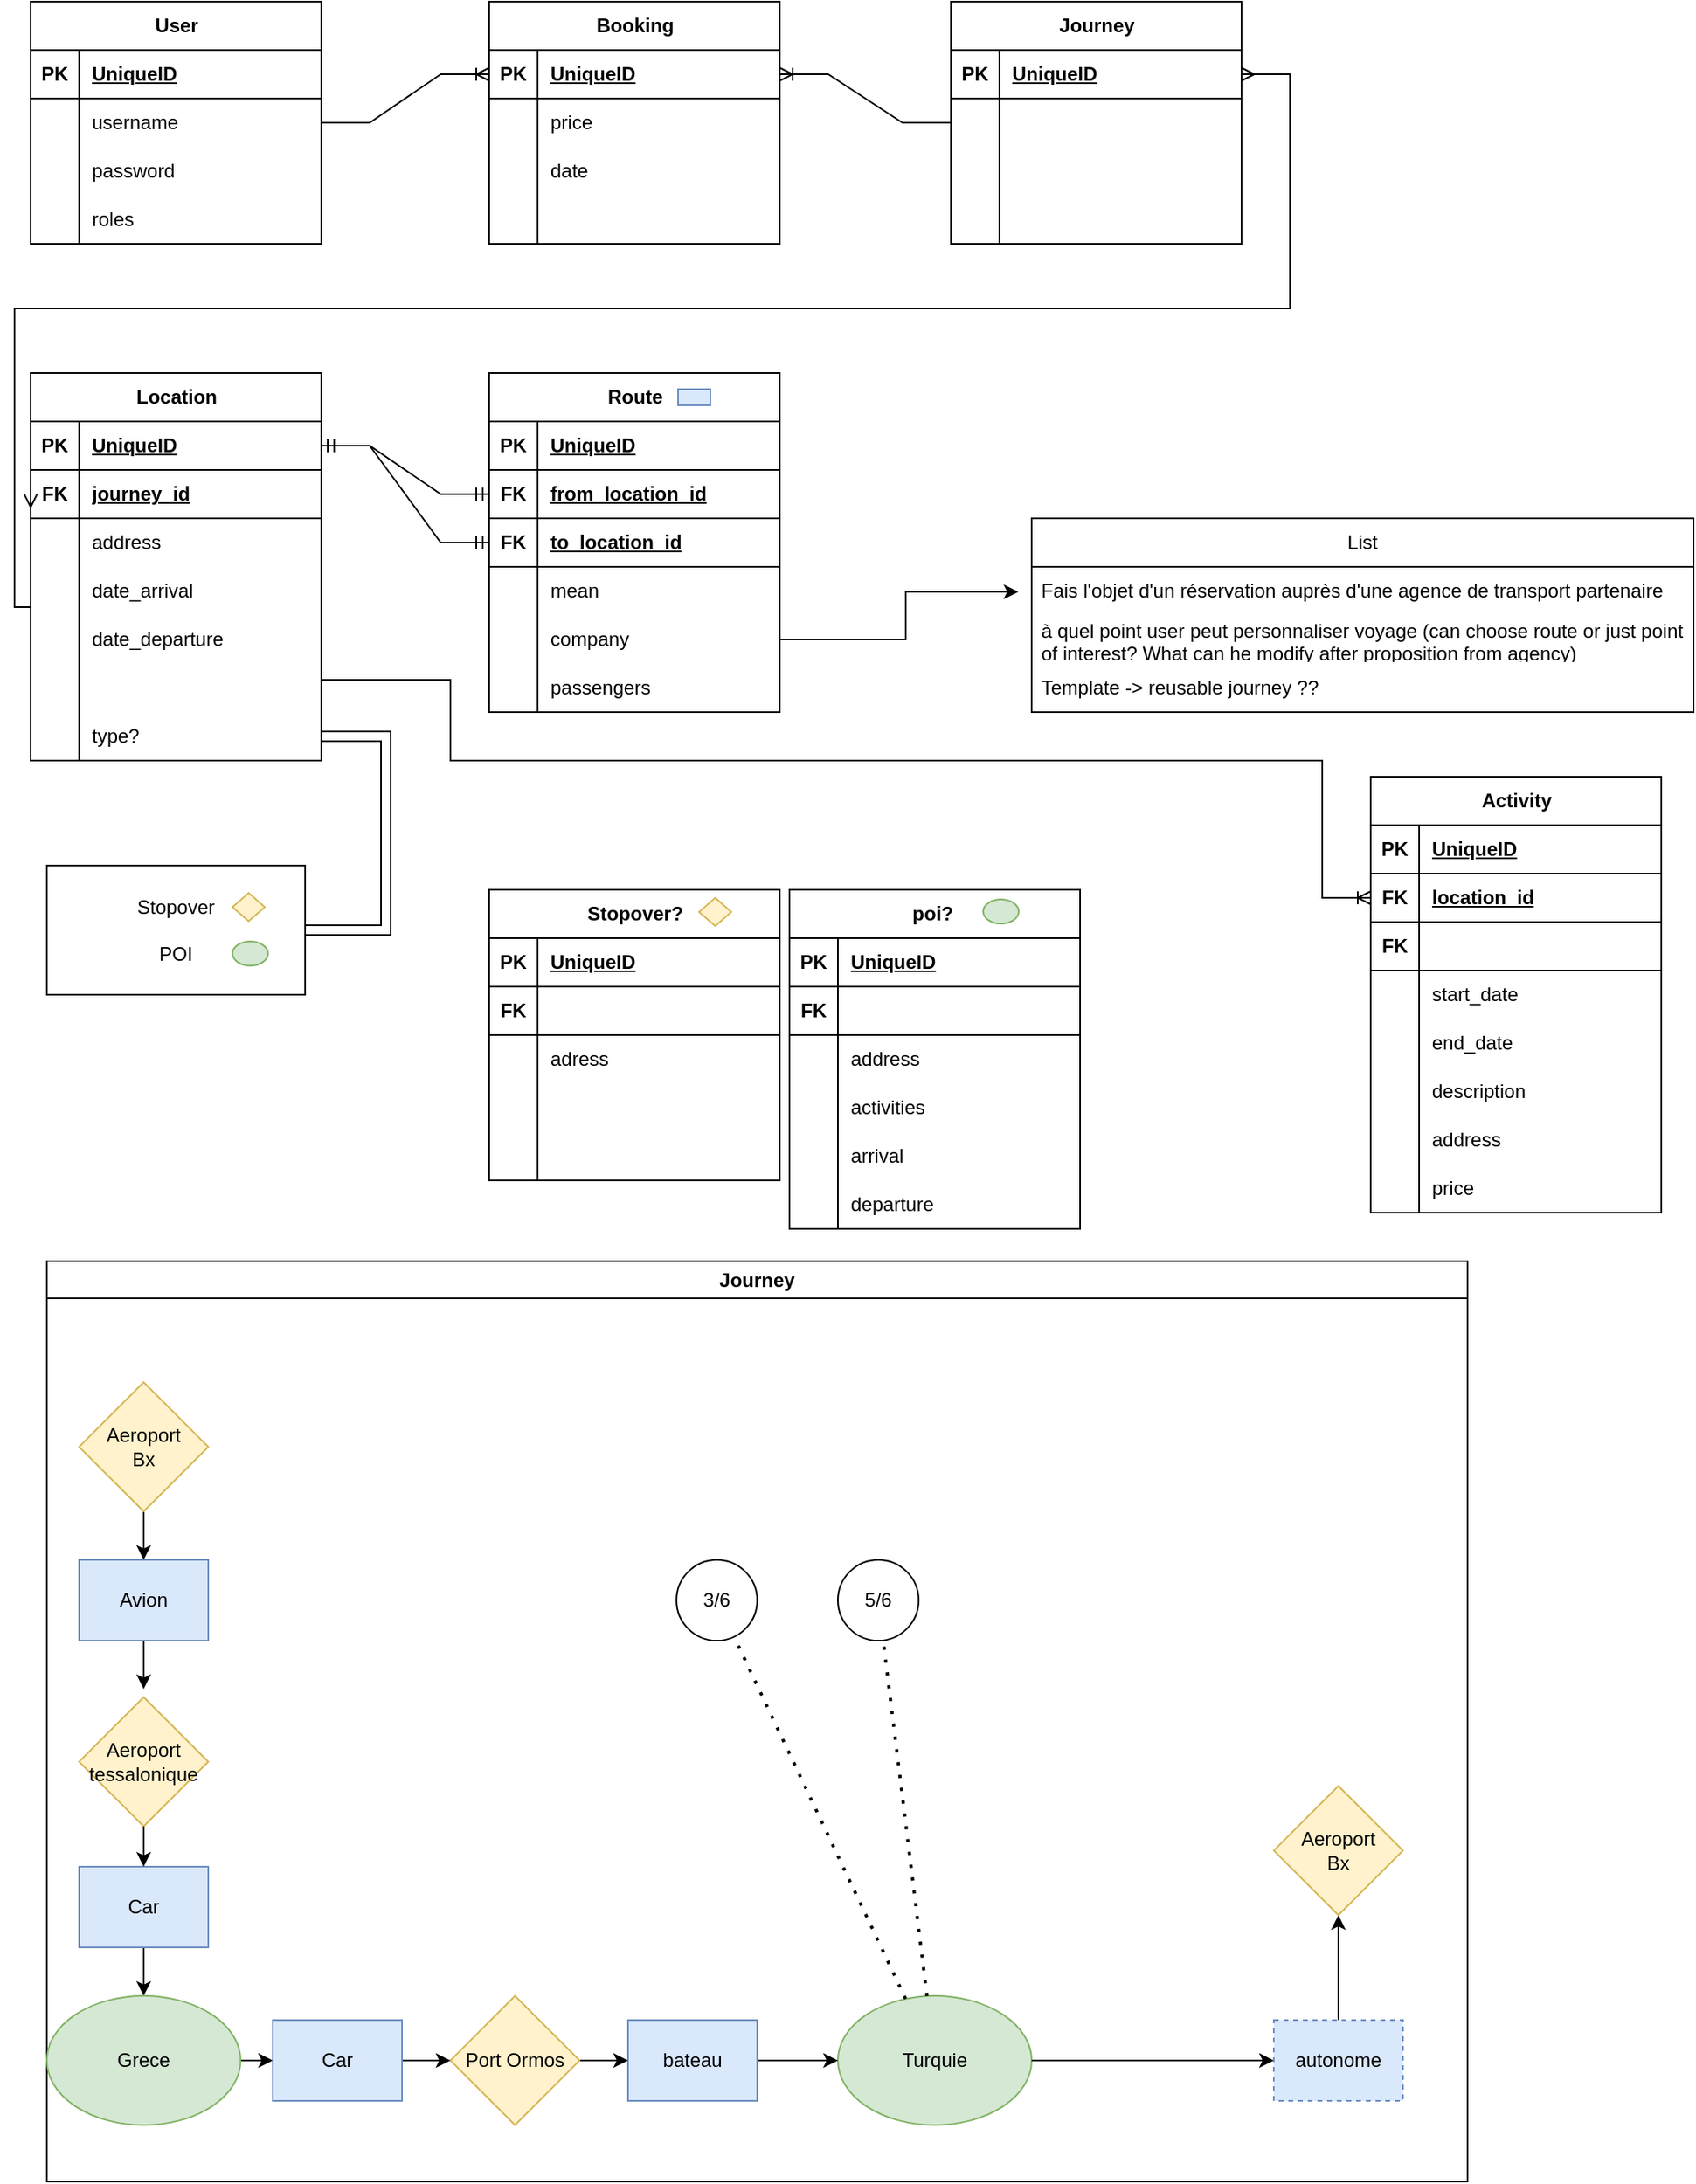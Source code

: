 <mxfile version="21.2.9" type="device">
  <diagram name="Page-1" id="iqUtW_e6iN-JBJCqlswP">
    <mxGraphModel dx="1100" dy="766" grid="1" gridSize="10" guides="1" tooltips="1" connect="1" arrows="1" fold="1" page="1" pageScale="1" pageWidth="827" pageHeight="1169" math="0" shadow="0">
      <root>
        <mxCell id="0" />
        <mxCell id="1" parent="0" />
        <mxCell id="CsmVtAkDgpyS0atpMUJ8-145" value="List" style="swimlane;fontStyle=0;childLayout=stackLayout;horizontal=1;startSize=30;horizontalStack=0;resizeParent=1;resizeParentMax=0;resizeLast=0;collapsible=1;marginBottom=0;whiteSpace=wrap;html=1;" vertex="1" parent="1">
          <mxGeometry x="660" y="330" width="410" height="120" as="geometry" />
        </mxCell>
        <mxCell id="CsmVtAkDgpyS0atpMUJ8-147" value="Fais l&#39;objet d&#39;un réservation auprès d&#39;une agence de transport partenaire" style="text;strokeColor=none;fillColor=none;align=left;verticalAlign=middle;spacingLeft=4;spacingRight=4;overflow=hidden;points=[[0,0.5],[1,0.5]];portConstraint=eastwest;rotatable=0;whiteSpace=wrap;html=1;" vertex="1" parent="CsmVtAkDgpyS0atpMUJ8-145">
          <mxGeometry y="30" width="410" height="30" as="geometry" />
        </mxCell>
        <mxCell id="CsmVtAkDgpyS0atpMUJ8-148" value="à quel point user peut personnaliser voyage (can choose route or just point of interest? What can he modify after proposition from agency)&amp;nbsp;&amp;nbsp;" style="text;strokeColor=none;fillColor=none;align=left;verticalAlign=middle;spacingLeft=4;spacingRight=4;overflow=hidden;points=[[0,0.5],[1,0.5]];portConstraint=eastwest;rotatable=0;whiteSpace=wrap;html=1;" vertex="1" parent="CsmVtAkDgpyS0atpMUJ8-145">
          <mxGeometry y="60" width="410" height="30" as="geometry" />
        </mxCell>
        <mxCell id="CsmVtAkDgpyS0atpMUJ8-384" value="Template -&amp;gt; reusable journey ??" style="text;strokeColor=none;fillColor=none;align=left;verticalAlign=middle;spacingLeft=4;spacingRight=4;overflow=hidden;points=[[0,0.5],[1,0.5]];portConstraint=eastwest;rotatable=0;whiteSpace=wrap;html=1;" vertex="1" parent="CsmVtAkDgpyS0atpMUJ8-145">
          <mxGeometry y="90" width="410" height="30" as="geometry" />
        </mxCell>
        <mxCell id="CsmVtAkDgpyS0atpMUJ8-119" value="Journey" style="swimlane;whiteSpace=wrap;html=1;" vertex="1" parent="1">
          <mxGeometry x="50" y="790" width="880" height="570" as="geometry" />
        </mxCell>
        <mxCell id="CsmVtAkDgpyS0atpMUJ8-108" style="edgeStyle=orthogonalEdgeStyle;rounded=0;orthogonalLoop=1;jettySize=auto;html=1;exitX=1;exitY=0.5;exitDx=0;exitDy=0;entryX=0;entryY=0.5;entryDx=0;entryDy=0;" edge="1" parent="CsmVtAkDgpyS0atpMUJ8-119" source="CsmVtAkDgpyS0atpMUJ8-31" target="CsmVtAkDgpyS0atpMUJ8-106">
          <mxGeometry relative="1" as="geometry">
            <mxPoint x="120" y="495" as="sourcePoint" />
          </mxGeometry>
        </mxCell>
        <mxCell id="CsmVtAkDgpyS0atpMUJ8-33" value="Turquie" style="ellipse;whiteSpace=wrap;html=1;fillColor=#d5e8d4;strokeColor=#82b366;" vertex="1" parent="CsmVtAkDgpyS0atpMUJ8-119">
          <mxGeometry x="490" y="455" width="120" height="80" as="geometry" />
        </mxCell>
        <mxCell id="CsmVtAkDgpyS0atpMUJ8-122" style="edgeStyle=orthogonalEdgeStyle;rounded=0;orthogonalLoop=1;jettySize=auto;html=1;exitX=1;exitY=0.5;exitDx=0;exitDy=0;entryX=0;entryY=0.5;entryDx=0;entryDy=0;" edge="1" parent="CsmVtAkDgpyS0atpMUJ8-119" source="CsmVtAkDgpyS0atpMUJ8-36" target="CsmVtAkDgpyS0atpMUJ8-33">
          <mxGeometry relative="1" as="geometry" />
        </mxCell>
        <mxCell id="CsmVtAkDgpyS0atpMUJ8-36" value="bateau" style="rounded=0;whiteSpace=wrap;html=1;fillColor=#dae8fc;strokeColor=#6c8ebf;" vertex="1" parent="CsmVtAkDgpyS0atpMUJ8-119">
          <mxGeometry x="360" y="470" width="80" height="50" as="geometry" />
        </mxCell>
        <mxCell id="CsmVtAkDgpyS0atpMUJ8-125" style="edgeStyle=orthogonalEdgeStyle;rounded=0;orthogonalLoop=1;jettySize=auto;html=1;exitX=0.5;exitY=0;exitDx=0;exitDy=0;entryX=0.5;entryY=1;entryDx=0;entryDy=0;" edge="1" parent="CsmVtAkDgpyS0atpMUJ8-119" source="CsmVtAkDgpyS0atpMUJ8-153" target="CsmVtAkDgpyS0atpMUJ8-152">
          <mxGeometry relative="1" as="geometry">
            <mxPoint x="770" y="495" as="sourcePoint" />
            <mxPoint x="810" y="430" as="targetPoint" />
          </mxGeometry>
        </mxCell>
        <mxCell id="CsmVtAkDgpyS0atpMUJ8-124" style="edgeStyle=orthogonalEdgeStyle;rounded=0;orthogonalLoop=1;jettySize=auto;html=1;exitX=1;exitY=0.5;exitDx=0;exitDy=0;entryX=0;entryY=0.5;entryDx=0;entryDy=0;" edge="1" parent="CsmVtAkDgpyS0atpMUJ8-119" source="CsmVtAkDgpyS0atpMUJ8-33" target="CsmVtAkDgpyS0atpMUJ8-153">
          <mxGeometry relative="1" as="geometry">
            <mxPoint x="690" y="495" as="targetPoint" />
          </mxGeometry>
        </mxCell>
        <mxCell id="CsmVtAkDgpyS0atpMUJ8-98" style="edgeStyle=orthogonalEdgeStyle;rounded=0;orthogonalLoop=1;jettySize=auto;html=1;exitX=0.5;exitY=1;exitDx=0;exitDy=0;" edge="1" parent="CsmVtAkDgpyS0atpMUJ8-119" source="CsmVtAkDgpyS0atpMUJ8-60">
          <mxGeometry relative="1" as="geometry">
            <mxPoint x="60" y="265" as="targetPoint" />
          </mxGeometry>
        </mxCell>
        <mxCell id="CsmVtAkDgpyS0atpMUJ8-60" value="Avion" style="rounded=0;whiteSpace=wrap;html=1;fillColor=#dae8fc;strokeColor=#6c8ebf;" vertex="1" parent="CsmVtAkDgpyS0atpMUJ8-119">
          <mxGeometry x="20" y="185" width="80" height="50" as="geometry" />
        </mxCell>
        <mxCell id="CsmVtAkDgpyS0atpMUJ8-74" value="3/6" style="ellipse;whiteSpace=wrap;html=1;aspect=fixed;" vertex="1" parent="CsmVtAkDgpyS0atpMUJ8-119">
          <mxGeometry x="390" y="185" width="50" height="50" as="geometry" />
        </mxCell>
        <mxCell id="CsmVtAkDgpyS0atpMUJ8-75" value="" style="endArrow=none;dashed=1;html=1;dashPattern=1 3;strokeWidth=2;rounded=0;" edge="1" parent="CsmVtAkDgpyS0atpMUJ8-119" source="CsmVtAkDgpyS0atpMUJ8-33" target="CsmVtAkDgpyS0atpMUJ8-74">
          <mxGeometry width="50" height="50" relative="1" as="geometry">
            <mxPoint x="540" y="225" as="sourcePoint" />
            <mxPoint x="590" y="175" as="targetPoint" />
          </mxGeometry>
        </mxCell>
        <mxCell id="CsmVtAkDgpyS0atpMUJ8-76" value="5/6" style="ellipse;whiteSpace=wrap;html=1;aspect=fixed;" vertex="1" parent="CsmVtAkDgpyS0atpMUJ8-119">
          <mxGeometry x="490" y="185" width="50" height="50" as="geometry" />
        </mxCell>
        <mxCell id="CsmVtAkDgpyS0atpMUJ8-77" value="" style="endArrow=none;dashed=1;html=1;dashPattern=1 3;strokeWidth=2;rounded=0;" edge="1" parent="CsmVtAkDgpyS0atpMUJ8-119" source="CsmVtAkDgpyS0atpMUJ8-33" target="CsmVtAkDgpyS0atpMUJ8-76">
          <mxGeometry width="50" height="50" relative="1" as="geometry">
            <mxPoint x="540" y="225" as="sourcePoint" />
            <mxPoint x="590" y="175" as="targetPoint" />
          </mxGeometry>
        </mxCell>
        <mxCell id="CsmVtAkDgpyS0atpMUJ8-97" style="edgeStyle=orthogonalEdgeStyle;rounded=0;orthogonalLoop=1;jettySize=auto;html=1;exitX=0.5;exitY=1;exitDx=0;exitDy=0;entryX=0.5;entryY=0;entryDx=0;entryDy=0;" edge="1" parent="CsmVtAkDgpyS0atpMUJ8-119" source="CsmVtAkDgpyS0atpMUJ8-83" target="CsmVtAkDgpyS0atpMUJ8-60">
          <mxGeometry relative="1" as="geometry" />
        </mxCell>
        <mxCell id="CsmVtAkDgpyS0atpMUJ8-83" value="Aeroport&lt;br&gt;Bx" style="rhombus;whiteSpace=wrap;html=1;fillColor=#fff2cc;strokeColor=#d6b656;" vertex="1" parent="CsmVtAkDgpyS0atpMUJ8-119">
          <mxGeometry x="20" y="75" width="80" height="80" as="geometry" />
        </mxCell>
        <mxCell id="CsmVtAkDgpyS0atpMUJ8-90" value="Aeroport&lt;br&gt;tessalonique" style="rhombus;whiteSpace=wrap;html=1;fillColor=#fff2cc;strokeColor=#d6b656;" vertex="1" parent="CsmVtAkDgpyS0atpMUJ8-119">
          <mxGeometry x="20" y="270" width="80" height="80" as="geometry" />
        </mxCell>
        <mxCell id="CsmVtAkDgpyS0atpMUJ8-120" style="edgeStyle=orthogonalEdgeStyle;rounded=0;orthogonalLoop=1;jettySize=auto;html=1;exitX=1;exitY=0.5;exitDx=0;exitDy=0;entryX=0;entryY=0.5;entryDx=0;entryDy=0;" edge="1" parent="CsmVtAkDgpyS0atpMUJ8-119" source="CsmVtAkDgpyS0atpMUJ8-93" target="CsmVtAkDgpyS0atpMUJ8-36">
          <mxGeometry relative="1" as="geometry" />
        </mxCell>
        <mxCell id="CsmVtAkDgpyS0atpMUJ8-93" value="Port Ormos" style="rhombus;whiteSpace=wrap;html=1;fillColor=#fff2cc;strokeColor=#d6b656;" vertex="1" parent="CsmVtAkDgpyS0atpMUJ8-119">
          <mxGeometry x="250" y="455" width="80" height="80" as="geometry" />
        </mxCell>
        <mxCell id="CsmVtAkDgpyS0atpMUJ8-143" style="edgeStyle=orthogonalEdgeStyle;rounded=0;orthogonalLoop=1;jettySize=auto;html=1;exitX=0.5;exitY=1;exitDx=0;exitDy=0;entryX=0.5;entryY=0;entryDx=0;entryDy=0;" edge="1" parent="CsmVtAkDgpyS0atpMUJ8-119" source="CsmVtAkDgpyS0atpMUJ8-94" target="CsmVtAkDgpyS0atpMUJ8-31">
          <mxGeometry relative="1" as="geometry" />
        </mxCell>
        <mxCell id="CsmVtAkDgpyS0atpMUJ8-94" value="Car" style="rounded=0;whiteSpace=wrap;html=1;fillColor=#dae8fc;strokeColor=#6c8ebf;" vertex="1" parent="CsmVtAkDgpyS0atpMUJ8-119">
          <mxGeometry x="20" y="375" width="80" height="50" as="geometry" />
        </mxCell>
        <mxCell id="CsmVtAkDgpyS0atpMUJ8-102" style="edgeStyle=orthogonalEdgeStyle;rounded=0;orthogonalLoop=1;jettySize=auto;html=1;exitX=0.5;exitY=1;exitDx=0;exitDy=0;entryX=0.5;entryY=0;entryDx=0;entryDy=0;" edge="1" parent="CsmVtAkDgpyS0atpMUJ8-119" source="CsmVtAkDgpyS0atpMUJ8-90" target="CsmVtAkDgpyS0atpMUJ8-94">
          <mxGeometry relative="1" as="geometry" />
        </mxCell>
        <mxCell id="CsmVtAkDgpyS0atpMUJ8-109" style="edgeStyle=orthogonalEdgeStyle;rounded=0;orthogonalLoop=1;jettySize=auto;html=1;exitX=1;exitY=0.5;exitDx=0;exitDy=0;entryX=0;entryY=0.5;entryDx=0;entryDy=0;" edge="1" parent="CsmVtAkDgpyS0atpMUJ8-119" source="CsmVtAkDgpyS0atpMUJ8-106" target="CsmVtAkDgpyS0atpMUJ8-93">
          <mxGeometry relative="1" as="geometry" />
        </mxCell>
        <mxCell id="CsmVtAkDgpyS0atpMUJ8-106" value="Car" style="rounded=0;whiteSpace=wrap;html=1;fillColor=#dae8fc;strokeColor=#6c8ebf;" vertex="1" parent="CsmVtAkDgpyS0atpMUJ8-119">
          <mxGeometry x="140" y="470" width="80" height="50" as="geometry" />
        </mxCell>
        <mxCell id="CsmVtAkDgpyS0atpMUJ8-31" value="Grece" style="ellipse;whiteSpace=wrap;html=1;fillColor=#d5e8d4;strokeColor=#82b366;" vertex="1" parent="CsmVtAkDgpyS0atpMUJ8-119">
          <mxGeometry y="455" width="120" height="80" as="geometry" />
        </mxCell>
        <mxCell id="CsmVtAkDgpyS0atpMUJ8-152" value="Aeroport&lt;br&gt;Bx" style="rhombus;whiteSpace=wrap;html=1;fillColor=#fff2cc;strokeColor=#d6b656;" vertex="1" parent="CsmVtAkDgpyS0atpMUJ8-119">
          <mxGeometry x="760" y="325" width="80" height="80" as="geometry" />
        </mxCell>
        <mxCell id="CsmVtAkDgpyS0atpMUJ8-153" value="autonome" style="rounded=0;whiteSpace=wrap;html=1;dashed=1;fillColor=#dae8fc;strokeColor=#6c8ebf;" vertex="1" parent="CsmVtAkDgpyS0atpMUJ8-119">
          <mxGeometry x="760" y="470" width="80" height="50" as="geometry" />
        </mxCell>
        <mxCell id="CsmVtAkDgpyS0atpMUJ8-249" style="edgeStyle=orthogonalEdgeStyle;rounded=0;orthogonalLoop=1;jettySize=auto;html=1;shape=link;width=6;exitX=1;exitY=0.5;exitDx=0;exitDy=0;entryX=1;entryY=0.5;entryDx=0;entryDy=0;" edge="1" parent="1" source="CsmVtAkDgpyS0atpMUJ8-361" target="CsmVtAkDgpyS0atpMUJ8-251">
          <mxGeometry relative="1" as="geometry">
            <mxPoint x="290" y="580" as="targetPoint" />
            <Array as="points">
              <mxPoint x="260" y="465" />
              <mxPoint x="260" y="585" />
            </Array>
          </mxGeometry>
        </mxCell>
        <mxCell id="CsmVtAkDgpyS0atpMUJ8-168" value="Location" style="shape=table;startSize=30;container=1;collapsible=1;childLayout=tableLayout;fixedRows=1;rowLines=0;fontStyle=1;align=center;resizeLast=1;html=1;" vertex="1" parent="1">
          <mxGeometry x="40" y="240" width="180" height="240" as="geometry" />
        </mxCell>
        <mxCell id="CsmVtAkDgpyS0atpMUJ8-169" value="" style="shape=tableRow;horizontal=0;startSize=0;swimlaneHead=0;swimlaneBody=0;fillColor=none;collapsible=0;dropTarget=0;points=[[0,0.5],[1,0.5]];portConstraint=eastwest;top=0;left=0;right=0;bottom=1;" vertex="1" parent="CsmVtAkDgpyS0atpMUJ8-168">
          <mxGeometry y="30" width="180" height="30" as="geometry" />
        </mxCell>
        <mxCell id="CsmVtAkDgpyS0atpMUJ8-170" value="PK" style="shape=partialRectangle;connectable=0;fillColor=none;top=0;left=0;bottom=0;right=0;fontStyle=1;overflow=hidden;whiteSpace=wrap;html=1;" vertex="1" parent="CsmVtAkDgpyS0atpMUJ8-169">
          <mxGeometry width="30" height="30" as="geometry">
            <mxRectangle width="30" height="30" as="alternateBounds" />
          </mxGeometry>
        </mxCell>
        <mxCell id="CsmVtAkDgpyS0atpMUJ8-171" value="UniqueID" style="shape=partialRectangle;connectable=0;fillColor=none;top=0;left=0;bottom=0;right=0;align=left;spacingLeft=6;fontStyle=5;overflow=hidden;whiteSpace=wrap;html=1;" vertex="1" parent="CsmVtAkDgpyS0atpMUJ8-169">
          <mxGeometry x="30" width="150" height="30" as="geometry">
            <mxRectangle width="150" height="30" as="alternateBounds" />
          </mxGeometry>
        </mxCell>
        <mxCell id="CsmVtAkDgpyS0atpMUJ8-379" value="" style="shape=tableRow;horizontal=0;startSize=0;swimlaneHead=0;swimlaneBody=0;fillColor=none;collapsible=0;dropTarget=0;points=[[0,0.5],[1,0.5]];portConstraint=eastwest;top=0;left=0;right=0;bottom=1;" vertex="1" parent="CsmVtAkDgpyS0atpMUJ8-168">
          <mxGeometry y="60" width="180" height="30" as="geometry" />
        </mxCell>
        <mxCell id="CsmVtAkDgpyS0atpMUJ8-380" value="FK" style="shape=partialRectangle;connectable=0;fillColor=none;top=0;left=0;bottom=0;right=0;fontStyle=1;overflow=hidden;whiteSpace=wrap;html=1;" vertex="1" parent="CsmVtAkDgpyS0atpMUJ8-379">
          <mxGeometry width="30" height="30" as="geometry">
            <mxRectangle width="30" height="30" as="alternateBounds" />
          </mxGeometry>
        </mxCell>
        <mxCell id="CsmVtAkDgpyS0atpMUJ8-381" value="journey_id" style="shape=partialRectangle;connectable=0;fillColor=none;top=0;left=0;bottom=0;right=0;align=left;spacingLeft=6;fontStyle=5;overflow=hidden;whiteSpace=wrap;html=1;" vertex="1" parent="CsmVtAkDgpyS0atpMUJ8-379">
          <mxGeometry x="30" width="150" height="30" as="geometry">
            <mxRectangle width="150" height="30" as="alternateBounds" />
          </mxGeometry>
        </mxCell>
        <mxCell id="CsmVtAkDgpyS0atpMUJ8-172" value="" style="shape=tableRow;horizontal=0;startSize=0;swimlaneHead=0;swimlaneBody=0;fillColor=none;collapsible=0;dropTarget=0;points=[[0,0.5],[1,0.5]];portConstraint=eastwest;top=0;left=0;right=0;bottom=0;" vertex="1" parent="CsmVtAkDgpyS0atpMUJ8-168">
          <mxGeometry y="90" width="180" height="30" as="geometry" />
        </mxCell>
        <mxCell id="CsmVtAkDgpyS0atpMUJ8-173" value="" style="shape=partialRectangle;connectable=0;fillColor=none;top=0;left=0;bottom=0;right=0;editable=1;overflow=hidden;whiteSpace=wrap;html=1;" vertex="1" parent="CsmVtAkDgpyS0atpMUJ8-172">
          <mxGeometry width="30" height="30" as="geometry">
            <mxRectangle width="30" height="30" as="alternateBounds" />
          </mxGeometry>
        </mxCell>
        <mxCell id="CsmVtAkDgpyS0atpMUJ8-174" value="address" style="shape=partialRectangle;connectable=0;fillColor=none;top=0;left=0;bottom=0;right=0;align=left;spacingLeft=6;overflow=hidden;whiteSpace=wrap;html=1;" vertex="1" parent="CsmVtAkDgpyS0atpMUJ8-172">
          <mxGeometry x="30" width="150" height="30" as="geometry">
            <mxRectangle width="150" height="30" as="alternateBounds" />
          </mxGeometry>
        </mxCell>
        <mxCell id="CsmVtAkDgpyS0atpMUJ8-175" value="" style="shape=tableRow;horizontal=0;startSize=0;swimlaneHead=0;swimlaneBody=0;fillColor=none;collapsible=0;dropTarget=0;points=[[0,0.5],[1,0.5]];portConstraint=eastwest;top=0;left=0;right=0;bottom=0;" vertex="1" parent="CsmVtAkDgpyS0atpMUJ8-168">
          <mxGeometry y="120" width="180" height="30" as="geometry" />
        </mxCell>
        <mxCell id="CsmVtAkDgpyS0atpMUJ8-176" value="" style="shape=partialRectangle;connectable=0;fillColor=none;top=0;left=0;bottom=0;right=0;editable=1;overflow=hidden;whiteSpace=wrap;html=1;" vertex="1" parent="CsmVtAkDgpyS0atpMUJ8-175">
          <mxGeometry width="30" height="30" as="geometry">
            <mxRectangle width="30" height="30" as="alternateBounds" />
          </mxGeometry>
        </mxCell>
        <mxCell id="CsmVtAkDgpyS0atpMUJ8-177" value="date_arrival" style="shape=partialRectangle;connectable=0;fillColor=none;top=0;left=0;bottom=0;right=0;align=left;spacingLeft=6;overflow=hidden;whiteSpace=wrap;html=1;" vertex="1" parent="CsmVtAkDgpyS0atpMUJ8-175">
          <mxGeometry x="30" width="150" height="30" as="geometry">
            <mxRectangle width="150" height="30" as="alternateBounds" />
          </mxGeometry>
        </mxCell>
        <mxCell id="CsmVtAkDgpyS0atpMUJ8-178" value="" style="shape=tableRow;horizontal=0;startSize=0;swimlaneHead=0;swimlaneBody=0;fillColor=none;collapsible=0;dropTarget=0;points=[[0,0.5],[1,0.5]];portConstraint=eastwest;top=0;left=0;right=0;bottom=0;" vertex="1" parent="CsmVtAkDgpyS0atpMUJ8-168">
          <mxGeometry y="150" width="180" height="30" as="geometry" />
        </mxCell>
        <mxCell id="CsmVtAkDgpyS0atpMUJ8-179" value="" style="shape=partialRectangle;connectable=0;fillColor=none;top=0;left=0;bottom=0;right=0;editable=1;overflow=hidden;whiteSpace=wrap;html=1;" vertex="1" parent="CsmVtAkDgpyS0atpMUJ8-178">
          <mxGeometry width="30" height="30" as="geometry">
            <mxRectangle width="30" height="30" as="alternateBounds" />
          </mxGeometry>
        </mxCell>
        <mxCell id="CsmVtAkDgpyS0atpMUJ8-180" value="date_departure" style="shape=partialRectangle;connectable=0;fillColor=none;top=0;left=0;bottom=0;right=0;align=left;spacingLeft=6;overflow=hidden;whiteSpace=wrap;html=1;" vertex="1" parent="CsmVtAkDgpyS0atpMUJ8-178">
          <mxGeometry x="30" width="150" height="30" as="geometry">
            <mxRectangle width="150" height="30" as="alternateBounds" />
          </mxGeometry>
        </mxCell>
        <mxCell id="CsmVtAkDgpyS0atpMUJ8-358" value="" style="shape=tableRow;horizontal=0;startSize=0;swimlaneHead=0;swimlaneBody=0;fillColor=none;collapsible=0;dropTarget=0;points=[[0,0.5],[1,0.5]];portConstraint=eastwest;top=0;left=0;right=0;bottom=0;" vertex="1" parent="CsmVtAkDgpyS0atpMUJ8-168">
          <mxGeometry y="180" width="180" height="30" as="geometry" />
        </mxCell>
        <mxCell id="CsmVtAkDgpyS0atpMUJ8-359" value="" style="shape=partialRectangle;connectable=0;fillColor=none;top=0;left=0;bottom=0;right=0;editable=1;overflow=hidden;whiteSpace=wrap;html=1;" vertex="1" parent="CsmVtAkDgpyS0atpMUJ8-358">
          <mxGeometry width="30" height="30" as="geometry">
            <mxRectangle width="30" height="30" as="alternateBounds" />
          </mxGeometry>
        </mxCell>
        <mxCell id="CsmVtAkDgpyS0atpMUJ8-360" value="" style="shape=partialRectangle;connectable=0;fillColor=none;top=0;left=0;bottom=0;right=0;align=left;spacingLeft=6;overflow=hidden;whiteSpace=wrap;html=1;" vertex="1" parent="CsmVtAkDgpyS0atpMUJ8-358">
          <mxGeometry x="30" width="150" height="30" as="geometry">
            <mxRectangle width="150" height="30" as="alternateBounds" />
          </mxGeometry>
        </mxCell>
        <mxCell id="CsmVtAkDgpyS0atpMUJ8-361" value="" style="shape=tableRow;horizontal=0;startSize=0;swimlaneHead=0;swimlaneBody=0;fillColor=none;collapsible=0;dropTarget=0;points=[[0,0.5],[1,0.5]];portConstraint=eastwest;top=0;left=0;right=0;bottom=0;" vertex="1" parent="CsmVtAkDgpyS0atpMUJ8-168">
          <mxGeometry y="210" width="180" height="30" as="geometry" />
        </mxCell>
        <mxCell id="CsmVtAkDgpyS0atpMUJ8-362" value="" style="shape=partialRectangle;connectable=0;fillColor=none;top=0;left=0;bottom=0;right=0;editable=1;overflow=hidden;whiteSpace=wrap;html=1;" vertex="1" parent="CsmVtAkDgpyS0atpMUJ8-361">
          <mxGeometry width="30" height="30" as="geometry">
            <mxRectangle width="30" height="30" as="alternateBounds" />
          </mxGeometry>
        </mxCell>
        <mxCell id="CsmVtAkDgpyS0atpMUJ8-363" value="type?" style="shape=partialRectangle;connectable=0;fillColor=none;top=0;left=0;bottom=0;right=0;align=left;spacingLeft=6;overflow=hidden;whiteSpace=wrap;html=1;" vertex="1" parent="CsmVtAkDgpyS0atpMUJ8-361">
          <mxGeometry x="30" width="150" height="30" as="geometry">
            <mxRectangle width="150" height="30" as="alternateBounds" />
          </mxGeometry>
        </mxCell>
        <mxCell id="CsmVtAkDgpyS0atpMUJ8-275" value="User" style="shape=table;startSize=30;container=1;collapsible=1;childLayout=tableLayout;fixedRows=1;rowLines=0;fontStyle=1;align=center;resizeLast=1;html=1;" vertex="1" parent="1">
          <mxGeometry x="40" y="10" width="180" height="150" as="geometry" />
        </mxCell>
        <mxCell id="CsmVtAkDgpyS0atpMUJ8-276" value="" style="shape=tableRow;horizontal=0;startSize=0;swimlaneHead=0;swimlaneBody=0;fillColor=none;collapsible=0;dropTarget=0;points=[[0,0.5],[1,0.5]];portConstraint=eastwest;top=0;left=0;right=0;bottom=1;" vertex="1" parent="CsmVtAkDgpyS0atpMUJ8-275">
          <mxGeometry y="30" width="180" height="30" as="geometry" />
        </mxCell>
        <mxCell id="CsmVtAkDgpyS0atpMUJ8-277" value="PK" style="shape=partialRectangle;connectable=0;fillColor=none;top=0;left=0;bottom=0;right=0;fontStyle=1;overflow=hidden;whiteSpace=wrap;html=1;" vertex="1" parent="CsmVtAkDgpyS0atpMUJ8-276">
          <mxGeometry width="30" height="30" as="geometry">
            <mxRectangle width="30" height="30" as="alternateBounds" />
          </mxGeometry>
        </mxCell>
        <mxCell id="CsmVtAkDgpyS0atpMUJ8-278" value="UniqueID" style="shape=partialRectangle;connectable=0;fillColor=none;top=0;left=0;bottom=0;right=0;align=left;spacingLeft=6;fontStyle=5;overflow=hidden;whiteSpace=wrap;html=1;" vertex="1" parent="CsmVtAkDgpyS0atpMUJ8-276">
          <mxGeometry x="30" width="150" height="30" as="geometry">
            <mxRectangle width="150" height="30" as="alternateBounds" />
          </mxGeometry>
        </mxCell>
        <mxCell id="CsmVtAkDgpyS0atpMUJ8-285" value="" style="shape=tableRow;horizontal=0;startSize=0;swimlaneHead=0;swimlaneBody=0;fillColor=none;collapsible=0;dropTarget=0;points=[[0,0.5],[1,0.5]];portConstraint=eastwest;top=0;left=0;right=0;bottom=0;" vertex="1" parent="CsmVtAkDgpyS0atpMUJ8-275">
          <mxGeometry y="60" width="180" height="30" as="geometry" />
        </mxCell>
        <mxCell id="CsmVtAkDgpyS0atpMUJ8-286" value="" style="shape=partialRectangle;connectable=0;fillColor=none;top=0;left=0;bottom=0;right=0;editable=1;overflow=hidden;whiteSpace=wrap;html=1;" vertex="1" parent="CsmVtAkDgpyS0atpMUJ8-285">
          <mxGeometry width="30" height="30" as="geometry">
            <mxRectangle width="30" height="30" as="alternateBounds" />
          </mxGeometry>
        </mxCell>
        <mxCell id="CsmVtAkDgpyS0atpMUJ8-287" value="username" style="shape=partialRectangle;connectable=0;fillColor=none;top=0;left=0;bottom=0;right=0;align=left;spacingLeft=6;overflow=hidden;whiteSpace=wrap;html=1;" vertex="1" parent="CsmVtAkDgpyS0atpMUJ8-285">
          <mxGeometry x="30" width="150" height="30" as="geometry">
            <mxRectangle width="150" height="30" as="alternateBounds" />
          </mxGeometry>
        </mxCell>
        <mxCell id="CsmVtAkDgpyS0atpMUJ8-288" value="" style="shape=tableRow;horizontal=0;startSize=0;swimlaneHead=0;swimlaneBody=0;fillColor=none;collapsible=0;dropTarget=0;points=[[0,0.5],[1,0.5]];portConstraint=eastwest;top=0;left=0;right=0;bottom=0;" vertex="1" parent="CsmVtAkDgpyS0atpMUJ8-275">
          <mxGeometry y="90" width="180" height="30" as="geometry" />
        </mxCell>
        <mxCell id="CsmVtAkDgpyS0atpMUJ8-289" value="" style="shape=partialRectangle;connectable=0;fillColor=none;top=0;left=0;bottom=0;right=0;editable=1;overflow=hidden;whiteSpace=wrap;html=1;" vertex="1" parent="CsmVtAkDgpyS0atpMUJ8-288">
          <mxGeometry width="30" height="30" as="geometry">
            <mxRectangle width="30" height="30" as="alternateBounds" />
          </mxGeometry>
        </mxCell>
        <mxCell id="CsmVtAkDgpyS0atpMUJ8-290" value="password" style="shape=partialRectangle;connectable=0;fillColor=none;top=0;left=0;bottom=0;right=0;align=left;spacingLeft=6;overflow=hidden;whiteSpace=wrap;html=1;" vertex="1" parent="CsmVtAkDgpyS0atpMUJ8-288">
          <mxGeometry x="30" width="150" height="30" as="geometry">
            <mxRectangle width="150" height="30" as="alternateBounds" />
          </mxGeometry>
        </mxCell>
        <mxCell id="CsmVtAkDgpyS0atpMUJ8-291" value="" style="shape=tableRow;horizontal=0;startSize=0;swimlaneHead=0;swimlaneBody=0;fillColor=none;collapsible=0;dropTarget=0;points=[[0,0.5],[1,0.5]];portConstraint=eastwest;top=0;left=0;right=0;bottom=0;" vertex="1" parent="CsmVtAkDgpyS0atpMUJ8-275">
          <mxGeometry y="120" width="180" height="30" as="geometry" />
        </mxCell>
        <mxCell id="CsmVtAkDgpyS0atpMUJ8-292" value="" style="shape=partialRectangle;connectable=0;fillColor=none;top=0;left=0;bottom=0;right=0;editable=1;overflow=hidden;whiteSpace=wrap;html=1;" vertex="1" parent="CsmVtAkDgpyS0atpMUJ8-291">
          <mxGeometry width="30" height="30" as="geometry">
            <mxRectangle width="30" height="30" as="alternateBounds" />
          </mxGeometry>
        </mxCell>
        <mxCell id="CsmVtAkDgpyS0atpMUJ8-293" value="roles" style="shape=partialRectangle;connectable=0;fillColor=none;top=0;left=0;bottom=0;right=0;align=left;spacingLeft=6;overflow=hidden;whiteSpace=wrap;html=1;" vertex="1" parent="CsmVtAkDgpyS0atpMUJ8-291">
          <mxGeometry x="30" width="150" height="30" as="geometry">
            <mxRectangle width="150" height="30" as="alternateBounds" />
          </mxGeometry>
        </mxCell>
        <mxCell id="CsmVtAkDgpyS0atpMUJ8-294" value="Booking" style="shape=table;startSize=30;container=1;collapsible=1;childLayout=tableLayout;fixedRows=1;rowLines=0;fontStyle=1;align=center;resizeLast=1;html=1;" vertex="1" parent="1">
          <mxGeometry x="324" y="10" width="180" height="150" as="geometry" />
        </mxCell>
        <mxCell id="CsmVtAkDgpyS0atpMUJ8-295" value="" style="shape=tableRow;horizontal=0;startSize=0;swimlaneHead=0;swimlaneBody=0;fillColor=none;collapsible=0;dropTarget=0;points=[[0,0.5],[1,0.5]];portConstraint=eastwest;top=0;left=0;right=0;bottom=1;" vertex="1" parent="CsmVtAkDgpyS0atpMUJ8-294">
          <mxGeometry y="30" width="180" height="30" as="geometry" />
        </mxCell>
        <mxCell id="CsmVtAkDgpyS0atpMUJ8-296" value="PK" style="shape=partialRectangle;connectable=0;fillColor=none;top=0;left=0;bottom=0;right=0;fontStyle=1;overflow=hidden;whiteSpace=wrap;html=1;" vertex="1" parent="CsmVtAkDgpyS0atpMUJ8-295">
          <mxGeometry width="30" height="30" as="geometry">
            <mxRectangle width="30" height="30" as="alternateBounds" />
          </mxGeometry>
        </mxCell>
        <mxCell id="CsmVtAkDgpyS0atpMUJ8-297" value="UniqueID" style="shape=partialRectangle;connectable=0;fillColor=none;top=0;left=0;bottom=0;right=0;align=left;spacingLeft=6;fontStyle=5;overflow=hidden;whiteSpace=wrap;html=1;" vertex="1" parent="CsmVtAkDgpyS0atpMUJ8-295">
          <mxGeometry x="30" width="150" height="30" as="geometry">
            <mxRectangle width="150" height="30" as="alternateBounds" />
          </mxGeometry>
        </mxCell>
        <mxCell id="CsmVtAkDgpyS0atpMUJ8-304" value="" style="shape=tableRow;horizontal=0;startSize=0;swimlaneHead=0;swimlaneBody=0;fillColor=none;collapsible=0;dropTarget=0;points=[[0,0.5],[1,0.5]];portConstraint=eastwest;top=0;left=0;right=0;bottom=0;" vertex="1" parent="CsmVtAkDgpyS0atpMUJ8-294">
          <mxGeometry y="60" width="180" height="30" as="geometry" />
        </mxCell>
        <mxCell id="CsmVtAkDgpyS0atpMUJ8-305" value="" style="shape=partialRectangle;connectable=0;fillColor=none;top=0;left=0;bottom=0;right=0;editable=1;overflow=hidden;whiteSpace=wrap;html=1;" vertex="1" parent="CsmVtAkDgpyS0atpMUJ8-304">
          <mxGeometry width="30" height="30" as="geometry">
            <mxRectangle width="30" height="30" as="alternateBounds" />
          </mxGeometry>
        </mxCell>
        <mxCell id="CsmVtAkDgpyS0atpMUJ8-306" value="price" style="shape=partialRectangle;connectable=0;fillColor=none;top=0;left=0;bottom=0;right=0;align=left;spacingLeft=6;overflow=hidden;whiteSpace=wrap;html=1;" vertex="1" parent="CsmVtAkDgpyS0atpMUJ8-304">
          <mxGeometry x="30" width="150" height="30" as="geometry">
            <mxRectangle width="150" height="30" as="alternateBounds" />
          </mxGeometry>
        </mxCell>
        <mxCell id="CsmVtAkDgpyS0atpMUJ8-307" value="" style="shape=tableRow;horizontal=0;startSize=0;swimlaneHead=0;swimlaneBody=0;fillColor=none;collapsible=0;dropTarget=0;points=[[0,0.5],[1,0.5]];portConstraint=eastwest;top=0;left=0;right=0;bottom=0;" vertex="1" parent="CsmVtAkDgpyS0atpMUJ8-294">
          <mxGeometry y="90" width="180" height="30" as="geometry" />
        </mxCell>
        <mxCell id="CsmVtAkDgpyS0atpMUJ8-308" value="" style="shape=partialRectangle;connectable=0;fillColor=none;top=0;left=0;bottom=0;right=0;editable=1;overflow=hidden;whiteSpace=wrap;html=1;" vertex="1" parent="CsmVtAkDgpyS0atpMUJ8-307">
          <mxGeometry width="30" height="30" as="geometry">
            <mxRectangle width="30" height="30" as="alternateBounds" />
          </mxGeometry>
        </mxCell>
        <mxCell id="CsmVtAkDgpyS0atpMUJ8-309" value="date" style="shape=partialRectangle;connectable=0;fillColor=none;top=0;left=0;bottom=0;right=0;align=left;spacingLeft=6;overflow=hidden;whiteSpace=wrap;html=1;" vertex="1" parent="CsmVtAkDgpyS0atpMUJ8-307">
          <mxGeometry x="30" width="150" height="30" as="geometry">
            <mxRectangle width="150" height="30" as="alternateBounds" />
          </mxGeometry>
        </mxCell>
        <mxCell id="CsmVtAkDgpyS0atpMUJ8-310" value="" style="shape=tableRow;horizontal=0;startSize=0;swimlaneHead=0;swimlaneBody=0;fillColor=none;collapsible=0;dropTarget=0;points=[[0,0.5],[1,0.5]];portConstraint=eastwest;top=0;left=0;right=0;bottom=0;" vertex="1" parent="CsmVtAkDgpyS0atpMUJ8-294">
          <mxGeometry y="120" width="180" height="30" as="geometry" />
        </mxCell>
        <mxCell id="CsmVtAkDgpyS0atpMUJ8-311" value="" style="shape=partialRectangle;connectable=0;fillColor=none;top=0;left=0;bottom=0;right=0;editable=1;overflow=hidden;whiteSpace=wrap;html=1;" vertex="1" parent="CsmVtAkDgpyS0atpMUJ8-310">
          <mxGeometry width="30" height="30" as="geometry">
            <mxRectangle width="30" height="30" as="alternateBounds" />
          </mxGeometry>
        </mxCell>
        <mxCell id="CsmVtAkDgpyS0atpMUJ8-312" value="" style="shape=partialRectangle;connectable=0;fillColor=none;top=0;left=0;bottom=0;right=0;align=left;spacingLeft=6;overflow=hidden;whiteSpace=wrap;html=1;" vertex="1" parent="CsmVtAkDgpyS0atpMUJ8-310">
          <mxGeometry x="30" width="150" height="30" as="geometry">
            <mxRectangle width="150" height="30" as="alternateBounds" />
          </mxGeometry>
        </mxCell>
        <mxCell id="CsmVtAkDgpyS0atpMUJ8-332" value="Journey" style="shape=table;startSize=30;container=1;collapsible=1;childLayout=tableLayout;fixedRows=1;rowLines=0;fontStyle=1;align=center;resizeLast=1;html=1;" vertex="1" parent="1">
          <mxGeometry x="610" y="10" width="180" height="150" as="geometry" />
        </mxCell>
        <mxCell id="CsmVtAkDgpyS0atpMUJ8-333" value="" style="shape=tableRow;horizontal=0;startSize=0;swimlaneHead=0;swimlaneBody=0;fillColor=none;collapsible=0;dropTarget=0;points=[[0,0.5],[1,0.5]];portConstraint=eastwest;top=0;left=0;right=0;bottom=1;" vertex="1" parent="CsmVtAkDgpyS0atpMUJ8-332">
          <mxGeometry y="30" width="180" height="30" as="geometry" />
        </mxCell>
        <mxCell id="CsmVtAkDgpyS0atpMUJ8-334" value="PK" style="shape=partialRectangle;connectable=0;fillColor=none;top=0;left=0;bottom=0;right=0;fontStyle=1;overflow=hidden;whiteSpace=wrap;html=1;" vertex="1" parent="CsmVtAkDgpyS0atpMUJ8-333">
          <mxGeometry width="30" height="30" as="geometry">
            <mxRectangle width="30" height="30" as="alternateBounds" />
          </mxGeometry>
        </mxCell>
        <mxCell id="CsmVtAkDgpyS0atpMUJ8-335" value="UniqueID" style="shape=partialRectangle;connectable=0;fillColor=none;top=0;left=0;bottom=0;right=0;align=left;spacingLeft=6;fontStyle=5;overflow=hidden;whiteSpace=wrap;html=1;" vertex="1" parent="CsmVtAkDgpyS0atpMUJ8-333">
          <mxGeometry x="30" width="150" height="30" as="geometry">
            <mxRectangle width="150" height="30" as="alternateBounds" />
          </mxGeometry>
        </mxCell>
        <mxCell id="CsmVtAkDgpyS0atpMUJ8-342" value="" style="shape=tableRow;horizontal=0;startSize=0;swimlaneHead=0;swimlaneBody=0;fillColor=none;collapsible=0;dropTarget=0;points=[[0,0.5],[1,0.5]];portConstraint=eastwest;top=0;left=0;right=0;bottom=0;" vertex="1" parent="CsmVtAkDgpyS0atpMUJ8-332">
          <mxGeometry y="60" width="180" height="30" as="geometry" />
        </mxCell>
        <mxCell id="CsmVtAkDgpyS0atpMUJ8-343" value="" style="shape=partialRectangle;connectable=0;fillColor=none;top=0;left=0;bottom=0;right=0;editable=1;overflow=hidden;whiteSpace=wrap;html=1;" vertex="1" parent="CsmVtAkDgpyS0atpMUJ8-342">
          <mxGeometry width="30" height="30" as="geometry">
            <mxRectangle width="30" height="30" as="alternateBounds" />
          </mxGeometry>
        </mxCell>
        <mxCell id="CsmVtAkDgpyS0atpMUJ8-344" value="" style="shape=partialRectangle;connectable=0;fillColor=none;top=0;left=0;bottom=0;right=0;align=left;spacingLeft=6;overflow=hidden;whiteSpace=wrap;html=1;" vertex="1" parent="CsmVtAkDgpyS0atpMUJ8-342">
          <mxGeometry x="30" width="150" height="30" as="geometry">
            <mxRectangle width="150" height="30" as="alternateBounds" />
          </mxGeometry>
        </mxCell>
        <mxCell id="CsmVtAkDgpyS0atpMUJ8-345" value="" style="shape=tableRow;horizontal=0;startSize=0;swimlaneHead=0;swimlaneBody=0;fillColor=none;collapsible=0;dropTarget=0;points=[[0,0.5],[1,0.5]];portConstraint=eastwest;top=0;left=0;right=0;bottom=0;" vertex="1" parent="CsmVtAkDgpyS0atpMUJ8-332">
          <mxGeometry y="90" width="180" height="30" as="geometry" />
        </mxCell>
        <mxCell id="CsmVtAkDgpyS0atpMUJ8-346" value="" style="shape=partialRectangle;connectable=0;fillColor=none;top=0;left=0;bottom=0;right=0;editable=1;overflow=hidden;whiteSpace=wrap;html=1;" vertex="1" parent="CsmVtAkDgpyS0atpMUJ8-345">
          <mxGeometry width="30" height="30" as="geometry">
            <mxRectangle width="30" height="30" as="alternateBounds" />
          </mxGeometry>
        </mxCell>
        <mxCell id="CsmVtAkDgpyS0atpMUJ8-347" value="" style="shape=partialRectangle;connectable=0;fillColor=none;top=0;left=0;bottom=0;right=0;align=left;spacingLeft=6;overflow=hidden;whiteSpace=wrap;html=1;" vertex="1" parent="CsmVtAkDgpyS0atpMUJ8-345">
          <mxGeometry x="30" width="150" height="30" as="geometry">
            <mxRectangle width="150" height="30" as="alternateBounds" />
          </mxGeometry>
        </mxCell>
        <mxCell id="CsmVtAkDgpyS0atpMUJ8-348" value="" style="shape=tableRow;horizontal=0;startSize=0;swimlaneHead=0;swimlaneBody=0;fillColor=none;collapsible=0;dropTarget=0;points=[[0,0.5],[1,0.5]];portConstraint=eastwest;top=0;left=0;right=0;bottom=0;" vertex="1" parent="CsmVtAkDgpyS0atpMUJ8-332">
          <mxGeometry y="120" width="180" height="30" as="geometry" />
        </mxCell>
        <mxCell id="CsmVtAkDgpyS0atpMUJ8-349" value="" style="shape=partialRectangle;connectable=0;fillColor=none;top=0;left=0;bottom=0;right=0;editable=1;overflow=hidden;whiteSpace=wrap;html=1;" vertex="1" parent="CsmVtAkDgpyS0atpMUJ8-348">
          <mxGeometry width="30" height="30" as="geometry">
            <mxRectangle width="30" height="30" as="alternateBounds" />
          </mxGeometry>
        </mxCell>
        <mxCell id="CsmVtAkDgpyS0atpMUJ8-350" value="" style="shape=partialRectangle;connectable=0;fillColor=none;top=0;left=0;bottom=0;right=0;align=left;spacingLeft=6;overflow=hidden;whiteSpace=wrap;html=1;" vertex="1" parent="CsmVtAkDgpyS0atpMUJ8-348">
          <mxGeometry x="30" width="150" height="30" as="geometry">
            <mxRectangle width="150" height="30" as="alternateBounds" />
          </mxGeometry>
        </mxCell>
        <mxCell id="CsmVtAkDgpyS0atpMUJ8-365" value="" style="group" vertex="1" connectable="0" parent="1">
          <mxGeometry x="50" y="545" width="160" height="80" as="geometry" />
        </mxCell>
        <mxCell id="CsmVtAkDgpyS0atpMUJ8-251" value="Stopover&lt;br&gt;&lt;br&gt;POI" style="rounded=0;whiteSpace=wrap;html=1;" vertex="1" parent="CsmVtAkDgpyS0atpMUJ8-365">
          <mxGeometry width="160" height="80" as="geometry" />
        </mxCell>
        <mxCell id="CsmVtAkDgpyS0atpMUJ8-149" value="" style="ellipse;whiteSpace=wrap;html=1;fillColor=#d5e8d4;strokeColor=#82b366;" vertex="1" parent="CsmVtAkDgpyS0atpMUJ8-365">
          <mxGeometry x="115" y="47" width="22" height="15" as="geometry" />
        </mxCell>
        <mxCell id="CsmVtAkDgpyS0atpMUJ8-150" value="" style="rhombus;whiteSpace=wrap;html=1;fillColor=#fff2cc;strokeColor=#d6b656;" vertex="1" parent="CsmVtAkDgpyS0atpMUJ8-365">
          <mxGeometry x="115" y="17" width="20" height="17.5" as="geometry" />
        </mxCell>
        <mxCell id="CsmVtAkDgpyS0atpMUJ8-366" value="" style="group" vertex="1" connectable="0" parent="1">
          <mxGeometry x="324" y="240" width="180" height="210" as="geometry" />
        </mxCell>
        <mxCell id="CsmVtAkDgpyS0atpMUJ8-254" value="Route" style="shape=table;startSize=30;container=1;collapsible=1;childLayout=tableLayout;fixedRows=1;rowLines=0;fontStyle=1;align=center;resizeLast=1;html=1;" vertex="1" parent="CsmVtAkDgpyS0atpMUJ8-366">
          <mxGeometry width="180" height="210" as="geometry" />
        </mxCell>
        <mxCell id="CsmVtAkDgpyS0atpMUJ8-255" value="" style="shape=tableRow;horizontal=0;startSize=0;swimlaneHead=0;swimlaneBody=0;fillColor=none;collapsible=0;dropTarget=0;points=[[0,0.5],[1,0.5]];portConstraint=eastwest;top=0;left=0;right=0;bottom=1;" vertex="1" parent="CsmVtAkDgpyS0atpMUJ8-254">
          <mxGeometry y="30" width="180" height="30" as="geometry" />
        </mxCell>
        <mxCell id="CsmVtAkDgpyS0atpMUJ8-256" value="PK" style="shape=partialRectangle;connectable=0;fillColor=none;top=0;left=0;bottom=0;right=0;fontStyle=1;overflow=hidden;whiteSpace=wrap;html=1;" vertex="1" parent="CsmVtAkDgpyS0atpMUJ8-255">
          <mxGeometry width="30" height="30" as="geometry">
            <mxRectangle width="30" height="30" as="alternateBounds" />
          </mxGeometry>
        </mxCell>
        <mxCell id="CsmVtAkDgpyS0atpMUJ8-257" value="UniqueID" style="shape=partialRectangle;connectable=0;fillColor=none;top=0;left=0;bottom=0;right=0;align=left;spacingLeft=6;fontStyle=5;overflow=hidden;whiteSpace=wrap;html=1;" vertex="1" parent="CsmVtAkDgpyS0atpMUJ8-255">
          <mxGeometry x="30" width="150" height="30" as="geometry">
            <mxRectangle width="150" height="30" as="alternateBounds" />
          </mxGeometry>
        </mxCell>
        <mxCell id="CsmVtAkDgpyS0atpMUJ8-258" value="" style="shape=tableRow;horizontal=0;startSize=0;swimlaneHead=0;swimlaneBody=0;fillColor=none;collapsible=0;dropTarget=0;points=[[0,0.5],[1,0.5]];portConstraint=eastwest;top=0;left=0;right=0;bottom=1;" vertex="1" parent="CsmVtAkDgpyS0atpMUJ8-254">
          <mxGeometry y="60" width="180" height="30" as="geometry" />
        </mxCell>
        <mxCell id="CsmVtAkDgpyS0atpMUJ8-259" value="FK" style="shape=partialRectangle;connectable=0;fillColor=none;top=0;left=0;bottom=0;right=0;fontStyle=1;overflow=hidden;whiteSpace=wrap;html=1;" vertex="1" parent="CsmVtAkDgpyS0atpMUJ8-258">
          <mxGeometry width="30" height="30" as="geometry">
            <mxRectangle width="30" height="30" as="alternateBounds" />
          </mxGeometry>
        </mxCell>
        <mxCell id="CsmVtAkDgpyS0atpMUJ8-260" value="from_location_id" style="shape=partialRectangle;connectable=0;fillColor=none;top=0;left=0;bottom=0;right=0;align=left;spacingLeft=6;fontStyle=5;overflow=hidden;whiteSpace=wrap;html=1;" vertex="1" parent="CsmVtAkDgpyS0atpMUJ8-258">
          <mxGeometry x="30" width="150" height="30" as="geometry">
            <mxRectangle width="150" height="30" as="alternateBounds" />
          </mxGeometry>
        </mxCell>
        <mxCell id="CsmVtAkDgpyS0atpMUJ8-261" value="" style="shape=tableRow;horizontal=0;startSize=0;swimlaneHead=0;swimlaneBody=0;fillColor=none;collapsible=0;dropTarget=0;points=[[0,0.5],[1,0.5]];portConstraint=eastwest;top=0;left=0;right=0;bottom=1;" vertex="1" parent="CsmVtAkDgpyS0atpMUJ8-254">
          <mxGeometry y="90" width="180" height="30" as="geometry" />
        </mxCell>
        <mxCell id="CsmVtAkDgpyS0atpMUJ8-262" value="FK" style="shape=partialRectangle;connectable=0;fillColor=none;top=0;left=0;bottom=0;right=0;fontStyle=1;overflow=hidden;whiteSpace=wrap;html=1;" vertex="1" parent="CsmVtAkDgpyS0atpMUJ8-261">
          <mxGeometry width="30" height="30" as="geometry">
            <mxRectangle width="30" height="30" as="alternateBounds" />
          </mxGeometry>
        </mxCell>
        <mxCell id="CsmVtAkDgpyS0atpMUJ8-263" value="to_location_id" style="shape=partialRectangle;connectable=0;fillColor=none;top=0;left=0;bottom=0;right=0;align=left;spacingLeft=6;fontStyle=5;overflow=hidden;whiteSpace=wrap;html=1;" vertex="1" parent="CsmVtAkDgpyS0atpMUJ8-261">
          <mxGeometry x="30" width="150" height="30" as="geometry">
            <mxRectangle width="150" height="30" as="alternateBounds" />
          </mxGeometry>
        </mxCell>
        <mxCell id="CsmVtAkDgpyS0atpMUJ8-264" value="" style="shape=tableRow;horizontal=0;startSize=0;swimlaneHead=0;swimlaneBody=0;fillColor=none;collapsible=0;dropTarget=0;points=[[0,0.5],[1,0.5]];portConstraint=eastwest;top=0;left=0;right=0;bottom=0;" vertex="1" parent="CsmVtAkDgpyS0atpMUJ8-254">
          <mxGeometry y="120" width="180" height="30" as="geometry" />
        </mxCell>
        <mxCell id="CsmVtAkDgpyS0atpMUJ8-265" value="" style="shape=partialRectangle;connectable=0;fillColor=none;top=0;left=0;bottom=0;right=0;editable=1;overflow=hidden;whiteSpace=wrap;html=1;" vertex="1" parent="CsmVtAkDgpyS0atpMUJ8-264">
          <mxGeometry width="30" height="30" as="geometry">
            <mxRectangle width="30" height="30" as="alternateBounds" />
          </mxGeometry>
        </mxCell>
        <mxCell id="CsmVtAkDgpyS0atpMUJ8-266" value="mean" style="shape=partialRectangle;connectable=0;fillColor=none;top=0;left=0;bottom=0;right=0;align=left;spacingLeft=6;overflow=hidden;whiteSpace=wrap;html=1;" vertex="1" parent="CsmVtAkDgpyS0atpMUJ8-264">
          <mxGeometry x="30" width="150" height="30" as="geometry">
            <mxRectangle width="150" height="30" as="alternateBounds" />
          </mxGeometry>
        </mxCell>
        <mxCell id="CsmVtAkDgpyS0atpMUJ8-267" value="" style="shape=tableRow;horizontal=0;startSize=0;swimlaneHead=0;swimlaneBody=0;fillColor=none;collapsible=0;dropTarget=0;points=[[0,0.5],[1,0.5]];portConstraint=eastwest;top=0;left=0;right=0;bottom=0;" vertex="1" parent="CsmVtAkDgpyS0atpMUJ8-254">
          <mxGeometry y="150" width="180" height="30" as="geometry" />
        </mxCell>
        <mxCell id="CsmVtAkDgpyS0atpMUJ8-268" value="" style="shape=partialRectangle;connectable=0;fillColor=none;top=0;left=0;bottom=0;right=0;editable=1;overflow=hidden;whiteSpace=wrap;html=1;" vertex="1" parent="CsmVtAkDgpyS0atpMUJ8-267">
          <mxGeometry width="30" height="30" as="geometry">
            <mxRectangle width="30" height="30" as="alternateBounds" />
          </mxGeometry>
        </mxCell>
        <mxCell id="CsmVtAkDgpyS0atpMUJ8-269" value="company" style="shape=partialRectangle;connectable=0;fillColor=none;top=0;left=0;bottom=0;right=0;align=left;spacingLeft=6;overflow=hidden;whiteSpace=wrap;html=1;" vertex="1" parent="CsmVtAkDgpyS0atpMUJ8-267">
          <mxGeometry x="30" width="150" height="30" as="geometry">
            <mxRectangle width="150" height="30" as="alternateBounds" />
          </mxGeometry>
        </mxCell>
        <mxCell id="CsmVtAkDgpyS0atpMUJ8-270" value="" style="shape=tableRow;horizontal=0;startSize=0;swimlaneHead=0;swimlaneBody=0;fillColor=none;collapsible=0;dropTarget=0;points=[[0,0.5],[1,0.5]];portConstraint=eastwest;top=0;left=0;right=0;bottom=0;" vertex="1" parent="CsmVtAkDgpyS0atpMUJ8-254">
          <mxGeometry y="180" width="180" height="30" as="geometry" />
        </mxCell>
        <mxCell id="CsmVtAkDgpyS0atpMUJ8-271" value="" style="shape=partialRectangle;connectable=0;fillColor=none;top=0;left=0;bottom=0;right=0;editable=1;overflow=hidden;whiteSpace=wrap;html=1;" vertex="1" parent="CsmVtAkDgpyS0atpMUJ8-270">
          <mxGeometry width="30" height="30" as="geometry">
            <mxRectangle width="30" height="30" as="alternateBounds" />
          </mxGeometry>
        </mxCell>
        <mxCell id="CsmVtAkDgpyS0atpMUJ8-272" value="passengers" style="shape=partialRectangle;connectable=0;fillColor=none;top=0;left=0;bottom=0;right=0;align=left;spacingLeft=6;overflow=hidden;whiteSpace=wrap;html=1;" vertex="1" parent="CsmVtAkDgpyS0atpMUJ8-270">
          <mxGeometry x="30" width="150" height="30" as="geometry">
            <mxRectangle width="150" height="30" as="alternateBounds" />
          </mxGeometry>
        </mxCell>
        <mxCell id="CsmVtAkDgpyS0atpMUJ8-151" value="" style="rounded=0;whiteSpace=wrap;html=1;fillColor=#dae8fc;strokeColor=#6c8ebf;" vertex="1" parent="CsmVtAkDgpyS0atpMUJ8-366">
          <mxGeometry x="117" y="10" width="20" height="10" as="geometry" />
        </mxCell>
        <mxCell id="CsmVtAkDgpyS0atpMUJ8-367" value="" style="edgeStyle=entityRelationEdgeStyle;fontSize=12;html=1;endArrow=ERmandOne;startArrow=ERmandOne;rounded=0;entryX=0;entryY=0.5;entryDx=0;entryDy=0;exitX=1;exitY=0.5;exitDx=0;exitDy=0;" edge="1" parent="1" source="CsmVtAkDgpyS0atpMUJ8-169" target="CsmVtAkDgpyS0atpMUJ8-258">
          <mxGeometry width="100" height="100" relative="1" as="geometry">
            <mxPoint x="220" y="252" as="sourcePoint" />
            <mxPoint x="640" y="540" as="targetPoint" />
          </mxGeometry>
        </mxCell>
        <mxCell id="CsmVtAkDgpyS0atpMUJ8-370" style="edgeStyle=orthogonalEdgeStyle;rounded=0;orthogonalLoop=1;jettySize=auto;html=1;exitX=1;exitY=0.5;exitDx=0;exitDy=0;entryX=-0.02;entryY=0.517;entryDx=0;entryDy=0;entryPerimeter=0;" edge="1" parent="1" source="CsmVtAkDgpyS0atpMUJ8-267" target="CsmVtAkDgpyS0atpMUJ8-147">
          <mxGeometry relative="1" as="geometry" />
        </mxCell>
        <mxCell id="CsmVtAkDgpyS0atpMUJ8-371" value="" style="edgeStyle=entityRelationEdgeStyle;fontSize=12;html=1;endArrow=ERmandOne;startArrow=ERmandOne;rounded=0;entryX=0;entryY=0.5;entryDx=0;entryDy=0;exitX=1;exitY=0.5;exitDx=0;exitDy=0;" edge="1" parent="1" source="CsmVtAkDgpyS0atpMUJ8-169" target="CsmVtAkDgpyS0atpMUJ8-261">
          <mxGeometry width="100" height="100" relative="1" as="geometry">
            <mxPoint x="230" y="262" as="sourcePoint" />
            <mxPoint x="420" y="325" as="targetPoint" />
          </mxGeometry>
        </mxCell>
        <mxCell id="CsmVtAkDgpyS0atpMUJ8-382" value="" style="edgeStyle=entityRelationEdgeStyle;fontSize=12;html=1;endArrow=ERoneToMany;rounded=0;entryX=0;entryY=0.5;entryDx=0;entryDy=0;exitX=1;exitY=0.5;exitDx=0;exitDy=0;" edge="1" parent="1" target="CsmVtAkDgpyS0atpMUJ8-295">
          <mxGeometry width="100" height="100" relative="1" as="geometry">
            <mxPoint x="220" y="85" as="sourcePoint" />
            <mxPoint x="310" y="100" as="targetPoint" />
          </mxGeometry>
        </mxCell>
        <mxCell id="CsmVtAkDgpyS0atpMUJ8-383" value="" style="edgeStyle=entityRelationEdgeStyle;fontSize=12;html=1;endArrow=ERoneToMany;rounded=0;entryX=1;entryY=0.5;entryDx=0;entryDy=0;" edge="1" parent="1" source="CsmVtAkDgpyS0atpMUJ8-332" target="CsmVtAkDgpyS0atpMUJ8-295">
          <mxGeometry width="100" height="100" relative="1" as="geometry">
            <mxPoint x="610" y="115" as="sourcePoint" />
            <mxPoint x="600" y="130" as="targetPoint" />
          </mxGeometry>
        </mxCell>
        <mxCell id="CsmVtAkDgpyS0atpMUJ8-385" value="" style="group" vertex="1" connectable="0" parent="1">
          <mxGeometry x="324" y="560" width="180" height="210" as="geometry" />
        </mxCell>
        <mxCell id="CsmVtAkDgpyS0atpMUJ8-386" value="Stopover?" style="shape=table;startSize=30;container=1;collapsible=1;childLayout=tableLayout;fixedRows=1;rowLines=0;fontStyle=1;align=center;resizeLast=1;html=1;" vertex="1" parent="CsmVtAkDgpyS0atpMUJ8-385">
          <mxGeometry width="180" height="180" as="geometry" />
        </mxCell>
        <mxCell id="CsmVtAkDgpyS0atpMUJ8-387" value="" style="shape=tableRow;horizontal=0;startSize=0;swimlaneHead=0;swimlaneBody=0;fillColor=none;collapsible=0;dropTarget=0;points=[[0,0.5],[1,0.5]];portConstraint=eastwest;top=0;left=0;right=0;bottom=1;" vertex="1" parent="CsmVtAkDgpyS0atpMUJ8-386">
          <mxGeometry y="30" width="180" height="30" as="geometry" />
        </mxCell>
        <mxCell id="CsmVtAkDgpyS0atpMUJ8-388" value="PK" style="shape=partialRectangle;connectable=0;fillColor=none;top=0;left=0;bottom=0;right=0;fontStyle=1;overflow=hidden;whiteSpace=wrap;html=1;" vertex="1" parent="CsmVtAkDgpyS0atpMUJ8-387">
          <mxGeometry width="30" height="30" as="geometry">
            <mxRectangle width="30" height="30" as="alternateBounds" />
          </mxGeometry>
        </mxCell>
        <mxCell id="CsmVtAkDgpyS0atpMUJ8-389" value="UniqueID" style="shape=partialRectangle;connectable=0;fillColor=none;top=0;left=0;bottom=0;right=0;align=left;spacingLeft=6;fontStyle=5;overflow=hidden;whiteSpace=wrap;html=1;" vertex="1" parent="CsmVtAkDgpyS0atpMUJ8-387">
          <mxGeometry x="30" width="150" height="30" as="geometry">
            <mxRectangle width="150" height="30" as="alternateBounds" />
          </mxGeometry>
        </mxCell>
        <mxCell id="CsmVtAkDgpyS0atpMUJ8-390" value="" style="shape=tableRow;horizontal=0;startSize=0;swimlaneHead=0;swimlaneBody=0;fillColor=none;collapsible=0;dropTarget=0;points=[[0,0.5],[1,0.5]];portConstraint=eastwest;top=0;left=0;right=0;bottom=1;" vertex="1" parent="CsmVtAkDgpyS0atpMUJ8-386">
          <mxGeometry y="60" width="180" height="30" as="geometry" />
        </mxCell>
        <mxCell id="CsmVtAkDgpyS0atpMUJ8-391" value="FK" style="shape=partialRectangle;connectable=0;fillColor=none;top=0;left=0;bottom=0;right=0;fontStyle=1;overflow=hidden;whiteSpace=wrap;html=1;" vertex="1" parent="CsmVtAkDgpyS0atpMUJ8-390">
          <mxGeometry width="30" height="30" as="geometry">
            <mxRectangle width="30" height="30" as="alternateBounds" />
          </mxGeometry>
        </mxCell>
        <mxCell id="CsmVtAkDgpyS0atpMUJ8-392" value="" style="shape=partialRectangle;connectable=0;fillColor=none;top=0;left=0;bottom=0;right=0;align=left;spacingLeft=6;fontStyle=5;overflow=hidden;whiteSpace=wrap;html=1;" vertex="1" parent="CsmVtAkDgpyS0atpMUJ8-390">
          <mxGeometry x="30" width="150" height="30" as="geometry">
            <mxRectangle width="150" height="30" as="alternateBounds" />
          </mxGeometry>
        </mxCell>
        <mxCell id="CsmVtAkDgpyS0atpMUJ8-396" value="" style="shape=tableRow;horizontal=0;startSize=0;swimlaneHead=0;swimlaneBody=0;fillColor=none;collapsible=0;dropTarget=0;points=[[0,0.5],[1,0.5]];portConstraint=eastwest;top=0;left=0;right=0;bottom=0;" vertex="1" parent="CsmVtAkDgpyS0atpMUJ8-386">
          <mxGeometry y="90" width="180" height="30" as="geometry" />
        </mxCell>
        <mxCell id="CsmVtAkDgpyS0atpMUJ8-397" value="" style="shape=partialRectangle;connectable=0;fillColor=none;top=0;left=0;bottom=0;right=0;editable=1;overflow=hidden;whiteSpace=wrap;html=1;" vertex="1" parent="CsmVtAkDgpyS0atpMUJ8-396">
          <mxGeometry width="30" height="30" as="geometry">
            <mxRectangle width="30" height="30" as="alternateBounds" />
          </mxGeometry>
        </mxCell>
        <mxCell id="CsmVtAkDgpyS0atpMUJ8-398" value="adress" style="shape=partialRectangle;connectable=0;fillColor=none;top=0;left=0;bottom=0;right=0;align=left;spacingLeft=6;overflow=hidden;whiteSpace=wrap;html=1;" vertex="1" parent="CsmVtAkDgpyS0atpMUJ8-396">
          <mxGeometry x="30" width="150" height="30" as="geometry">
            <mxRectangle width="150" height="30" as="alternateBounds" />
          </mxGeometry>
        </mxCell>
        <mxCell id="CsmVtAkDgpyS0atpMUJ8-399" value="" style="shape=tableRow;horizontal=0;startSize=0;swimlaneHead=0;swimlaneBody=0;fillColor=none;collapsible=0;dropTarget=0;points=[[0,0.5],[1,0.5]];portConstraint=eastwest;top=0;left=0;right=0;bottom=0;" vertex="1" parent="CsmVtAkDgpyS0atpMUJ8-386">
          <mxGeometry y="120" width="180" height="30" as="geometry" />
        </mxCell>
        <mxCell id="CsmVtAkDgpyS0atpMUJ8-400" value="" style="shape=partialRectangle;connectable=0;fillColor=none;top=0;left=0;bottom=0;right=0;editable=1;overflow=hidden;whiteSpace=wrap;html=1;" vertex="1" parent="CsmVtAkDgpyS0atpMUJ8-399">
          <mxGeometry width="30" height="30" as="geometry">
            <mxRectangle width="30" height="30" as="alternateBounds" />
          </mxGeometry>
        </mxCell>
        <mxCell id="CsmVtAkDgpyS0atpMUJ8-401" value="" style="shape=partialRectangle;connectable=0;fillColor=none;top=0;left=0;bottom=0;right=0;align=left;spacingLeft=6;overflow=hidden;whiteSpace=wrap;html=1;" vertex="1" parent="CsmVtAkDgpyS0atpMUJ8-399">
          <mxGeometry x="30" width="150" height="30" as="geometry">
            <mxRectangle width="150" height="30" as="alternateBounds" />
          </mxGeometry>
        </mxCell>
        <mxCell id="CsmVtAkDgpyS0atpMUJ8-402" value="" style="shape=tableRow;horizontal=0;startSize=0;swimlaneHead=0;swimlaneBody=0;fillColor=none;collapsible=0;dropTarget=0;points=[[0,0.5],[1,0.5]];portConstraint=eastwest;top=0;left=0;right=0;bottom=0;" vertex="1" parent="CsmVtAkDgpyS0atpMUJ8-386">
          <mxGeometry y="150" width="180" height="30" as="geometry" />
        </mxCell>
        <mxCell id="CsmVtAkDgpyS0atpMUJ8-403" value="" style="shape=partialRectangle;connectable=0;fillColor=none;top=0;left=0;bottom=0;right=0;editable=1;overflow=hidden;whiteSpace=wrap;html=1;" vertex="1" parent="CsmVtAkDgpyS0atpMUJ8-402">
          <mxGeometry width="30" height="30" as="geometry">
            <mxRectangle width="30" height="30" as="alternateBounds" />
          </mxGeometry>
        </mxCell>
        <mxCell id="CsmVtAkDgpyS0atpMUJ8-404" value="" style="shape=partialRectangle;connectable=0;fillColor=none;top=0;left=0;bottom=0;right=0;align=left;spacingLeft=6;overflow=hidden;whiteSpace=wrap;html=1;" vertex="1" parent="CsmVtAkDgpyS0atpMUJ8-402">
          <mxGeometry x="30" width="150" height="30" as="geometry">
            <mxRectangle width="150" height="30" as="alternateBounds" />
          </mxGeometry>
        </mxCell>
        <mxCell id="CsmVtAkDgpyS0atpMUJ8-430" value="" style="rhombus;whiteSpace=wrap;html=1;fillColor=#fff2cc;strokeColor=#d6b656;" vertex="1" parent="CsmVtAkDgpyS0atpMUJ8-385">
          <mxGeometry x="130" y="5" width="20" height="17.5" as="geometry" />
        </mxCell>
        <mxCell id="CsmVtAkDgpyS0atpMUJ8-406" value="" style="group" vertex="1" connectable="0" parent="1">
          <mxGeometry x="510" y="560" width="180" height="210" as="geometry" />
        </mxCell>
        <mxCell id="CsmVtAkDgpyS0atpMUJ8-407" value="poi?&amp;nbsp;" style="shape=table;startSize=30;container=1;collapsible=1;childLayout=tableLayout;fixedRows=1;rowLines=0;fontStyle=1;align=center;resizeLast=1;html=1;" vertex="1" parent="CsmVtAkDgpyS0atpMUJ8-406">
          <mxGeometry width="180" height="210" as="geometry" />
        </mxCell>
        <mxCell id="CsmVtAkDgpyS0atpMUJ8-408" value="" style="shape=tableRow;horizontal=0;startSize=0;swimlaneHead=0;swimlaneBody=0;fillColor=none;collapsible=0;dropTarget=0;points=[[0,0.5],[1,0.5]];portConstraint=eastwest;top=0;left=0;right=0;bottom=1;" vertex="1" parent="CsmVtAkDgpyS0atpMUJ8-407">
          <mxGeometry y="30" width="180" height="30" as="geometry" />
        </mxCell>
        <mxCell id="CsmVtAkDgpyS0atpMUJ8-409" value="PK" style="shape=partialRectangle;connectable=0;fillColor=none;top=0;left=0;bottom=0;right=0;fontStyle=1;overflow=hidden;whiteSpace=wrap;html=1;" vertex="1" parent="CsmVtAkDgpyS0atpMUJ8-408">
          <mxGeometry width="30" height="30" as="geometry">
            <mxRectangle width="30" height="30" as="alternateBounds" />
          </mxGeometry>
        </mxCell>
        <mxCell id="CsmVtAkDgpyS0atpMUJ8-410" value="UniqueID" style="shape=partialRectangle;connectable=0;fillColor=none;top=0;left=0;bottom=0;right=0;align=left;spacingLeft=6;fontStyle=5;overflow=hidden;whiteSpace=wrap;html=1;" vertex="1" parent="CsmVtAkDgpyS0atpMUJ8-408">
          <mxGeometry x="30" width="150" height="30" as="geometry">
            <mxRectangle width="150" height="30" as="alternateBounds" />
          </mxGeometry>
        </mxCell>
        <mxCell id="CsmVtAkDgpyS0atpMUJ8-411" value="" style="shape=tableRow;horizontal=0;startSize=0;swimlaneHead=0;swimlaneBody=0;fillColor=none;collapsible=0;dropTarget=0;points=[[0,0.5],[1,0.5]];portConstraint=eastwest;top=0;left=0;right=0;bottom=1;" vertex="1" parent="CsmVtAkDgpyS0atpMUJ8-407">
          <mxGeometry y="60" width="180" height="30" as="geometry" />
        </mxCell>
        <mxCell id="CsmVtAkDgpyS0atpMUJ8-412" value="FK" style="shape=partialRectangle;connectable=0;fillColor=none;top=0;left=0;bottom=0;right=0;fontStyle=1;overflow=hidden;whiteSpace=wrap;html=1;" vertex="1" parent="CsmVtAkDgpyS0atpMUJ8-411">
          <mxGeometry width="30" height="30" as="geometry">
            <mxRectangle width="30" height="30" as="alternateBounds" />
          </mxGeometry>
        </mxCell>
        <mxCell id="CsmVtAkDgpyS0atpMUJ8-413" value="" style="shape=partialRectangle;connectable=0;fillColor=none;top=0;left=0;bottom=0;right=0;align=left;spacingLeft=6;fontStyle=5;overflow=hidden;whiteSpace=wrap;html=1;" vertex="1" parent="CsmVtAkDgpyS0atpMUJ8-411">
          <mxGeometry x="30" width="150" height="30" as="geometry">
            <mxRectangle width="150" height="30" as="alternateBounds" />
          </mxGeometry>
        </mxCell>
        <mxCell id="CsmVtAkDgpyS0atpMUJ8-417" value="" style="shape=tableRow;horizontal=0;startSize=0;swimlaneHead=0;swimlaneBody=0;fillColor=none;collapsible=0;dropTarget=0;points=[[0,0.5],[1,0.5]];portConstraint=eastwest;top=0;left=0;right=0;bottom=0;" vertex="1" parent="CsmVtAkDgpyS0atpMUJ8-407">
          <mxGeometry y="90" width="180" height="30" as="geometry" />
        </mxCell>
        <mxCell id="CsmVtAkDgpyS0atpMUJ8-418" value="" style="shape=partialRectangle;connectable=0;fillColor=none;top=0;left=0;bottom=0;right=0;editable=1;overflow=hidden;whiteSpace=wrap;html=1;" vertex="1" parent="CsmVtAkDgpyS0atpMUJ8-417">
          <mxGeometry width="30" height="30" as="geometry">
            <mxRectangle width="30" height="30" as="alternateBounds" />
          </mxGeometry>
        </mxCell>
        <mxCell id="CsmVtAkDgpyS0atpMUJ8-419" value="address" style="shape=partialRectangle;connectable=0;fillColor=none;top=0;left=0;bottom=0;right=0;align=left;spacingLeft=6;overflow=hidden;whiteSpace=wrap;html=1;" vertex="1" parent="CsmVtAkDgpyS0atpMUJ8-417">
          <mxGeometry x="30" width="150" height="30" as="geometry">
            <mxRectangle width="150" height="30" as="alternateBounds" />
          </mxGeometry>
        </mxCell>
        <mxCell id="CsmVtAkDgpyS0atpMUJ8-420" value="" style="shape=tableRow;horizontal=0;startSize=0;swimlaneHead=0;swimlaneBody=0;fillColor=none;collapsible=0;dropTarget=0;points=[[0,0.5],[1,0.5]];portConstraint=eastwest;top=0;left=0;right=0;bottom=0;" vertex="1" parent="CsmVtAkDgpyS0atpMUJ8-407">
          <mxGeometry y="120" width="180" height="30" as="geometry" />
        </mxCell>
        <mxCell id="CsmVtAkDgpyS0atpMUJ8-421" value="" style="shape=partialRectangle;connectable=0;fillColor=none;top=0;left=0;bottom=0;right=0;editable=1;overflow=hidden;whiteSpace=wrap;html=1;" vertex="1" parent="CsmVtAkDgpyS0atpMUJ8-420">
          <mxGeometry width="30" height="30" as="geometry">
            <mxRectangle width="30" height="30" as="alternateBounds" />
          </mxGeometry>
        </mxCell>
        <mxCell id="CsmVtAkDgpyS0atpMUJ8-422" value="activities" style="shape=partialRectangle;connectable=0;fillColor=none;top=0;left=0;bottom=0;right=0;align=left;spacingLeft=6;overflow=hidden;whiteSpace=wrap;html=1;" vertex="1" parent="CsmVtAkDgpyS0atpMUJ8-420">
          <mxGeometry x="30" width="150" height="30" as="geometry">
            <mxRectangle width="150" height="30" as="alternateBounds" />
          </mxGeometry>
        </mxCell>
        <mxCell id="CsmVtAkDgpyS0atpMUJ8-423" value="" style="shape=tableRow;horizontal=0;startSize=0;swimlaneHead=0;swimlaneBody=0;fillColor=none;collapsible=0;dropTarget=0;points=[[0,0.5],[1,0.5]];portConstraint=eastwest;top=0;left=0;right=0;bottom=0;" vertex="1" parent="CsmVtAkDgpyS0atpMUJ8-407">
          <mxGeometry y="150" width="180" height="30" as="geometry" />
        </mxCell>
        <mxCell id="CsmVtAkDgpyS0atpMUJ8-424" value="" style="shape=partialRectangle;connectable=0;fillColor=none;top=0;left=0;bottom=0;right=0;editable=1;overflow=hidden;whiteSpace=wrap;html=1;" vertex="1" parent="CsmVtAkDgpyS0atpMUJ8-423">
          <mxGeometry width="30" height="30" as="geometry">
            <mxRectangle width="30" height="30" as="alternateBounds" />
          </mxGeometry>
        </mxCell>
        <mxCell id="CsmVtAkDgpyS0atpMUJ8-425" value="arrival" style="shape=partialRectangle;connectable=0;fillColor=none;top=0;left=0;bottom=0;right=0;align=left;spacingLeft=6;overflow=hidden;whiteSpace=wrap;html=1;" vertex="1" parent="CsmVtAkDgpyS0atpMUJ8-423">
          <mxGeometry x="30" width="150" height="30" as="geometry">
            <mxRectangle width="150" height="30" as="alternateBounds" />
          </mxGeometry>
        </mxCell>
        <mxCell id="CsmVtAkDgpyS0atpMUJ8-427" value="" style="shape=tableRow;horizontal=0;startSize=0;swimlaneHead=0;swimlaneBody=0;fillColor=none;collapsible=0;dropTarget=0;points=[[0,0.5],[1,0.5]];portConstraint=eastwest;top=0;left=0;right=0;bottom=0;" vertex="1" parent="CsmVtAkDgpyS0atpMUJ8-407">
          <mxGeometry y="180" width="180" height="30" as="geometry" />
        </mxCell>
        <mxCell id="CsmVtAkDgpyS0atpMUJ8-428" value="" style="shape=partialRectangle;connectable=0;fillColor=none;top=0;left=0;bottom=0;right=0;editable=1;overflow=hidden;whiteSpace=wrap;html=1;" vertex="1" parent="CsmVtAkDgpyS0atpMUJ8-427">
          <mxGeometry width="30" height="30" as="geometry">
            <mxRectangle width="30" height="30" as="alternateBounds" />
          </mxGeometry>
        </mxCell>
        <mxCell id="CsmVtAkDgpyS0atpMUJ8-429" value="departure" style="shape=partialRectangle;connectable=0;fillColor=none;top=0;left=0;bottom=0;right=0;align=left;spacingLeft=6;overflow=hidden;whiteSpace=wrap;html=1;" vertex="1" parent="CsmVtAkDgpyS0atpMUJ8-427">
          <mxGeometry x="30" width="150" height="30" as="geometry">
            <mxRectangle width="150" height="30" as="alternateBounds" />
          </mxGeometry>
        </mxCell>
        <mxCell id="CsmVtAkDgpyS0atpMUJ8-435" value="" style="ellipse;whiteSpace=wrap;html=1;fillColor=#d5e8d4;strokeColor=#82b366;" vertex="1" parent="CsmVtAkDgpyS0atpMUJ8-406">
          <mxGeometry x="120" y="6" width="22" height="15" as="geometry" />
        </mxCell>
        <mxCell id="CsmVtAkDgpyS0atpMUJ8-437" value="" style="edgeStyle=orthogonalEdgeStyle;fontSize=12;html=1;endArrow=ERmany;startArrow=ERmany;rounded=0;exitX=0;exitY=0.5;exitDx=0;exitDy=0;entryX=1;entryY=0.5;entryDx=0;entryDy=0;" edge="1" parent="1" source="CsmVtAkDgpyS0atpMUJ8-379" target="CsmVtAkDgpyS0atpMUJ8-333">
          <mxGeometry width="100" height="100" relative="1" as="geometry">
            <mxPoint x="260" y="330" as="sourcePoint" />
            <mxPoint x="360" y="230" as="targetPoint" />
            <Array as="points">
              <mxPoint x="40" y="385" />
              <mxPoint x="30" y="385" />
              <mxPoint x="30" y="200" />
              <mxPoint x="820" y="200" />
              <mxPoint x="820" y="55" />
            </Array>
          </mxGeometry>
        </mxCell>
        <mxCell id="CsmVtAkDgpyS0atpMUJ8-439" value="" style="group" vertex="1" connectable="0" parent="1">
          <mxGeometry x="870" y="490" width="180" height="210" as="geometry" />
        </mxCell>
        <mxCell id="CsmVtAkDgpyS0atpMUJ8-440" value="Activity" style="shape=table;startSize=30;container=1;collapsible=1;childLayout=tableLayout;fixedRows=1;rowLines=0;fontStyle=1;align=center;resizeLast=1;html=1;" vertex="1" parent="CsmVtAkDgpyS0atpMUJ8-439">
          <mxGeometry width="180" height="270" as="geometry" />
        </mxCell>
        <mxCell id="CsmVtAkDgpyS0atpMUJ8-441" value="" style="shape=tableRow;horizontal=0;startSize=0;swimlaneHead=0;swimlaneBody=0;fillColor=none;collapsible=0;dropTarget=0;points=[[0,0.5],[1,0.5]];portConstraint=eastwest;top=0;left=0;right=0;bottom=1;" vertex="1" parent="CsmVtAkDgpyS0atpMUJ8-440">
          <mxGeometry y="30" width="180" height="30" as="geometry" />
        </mxCell>
        <mxCell id="CsmVtAkDgpyS0atpMUJ8-442" value="PK" style="shape=partialRectangle;connectable=0;fillColor=none;top=0;left=0;bottom=0;right=0;fontStyle=1;overflow=hidden;whiteSpace=wrap;html=1;" vertex="1" parent="CsmVtAkDgpyS0atpMUJ8-441">
          <mxGeometry width="30" height="30" as="geometry">
            <mxRectangle width="30" height="30" as="alternateBounds" />
          </mxGeometry>
        </mxCell>
        <mxCell id="CsmVtAkDgpyS0atpMUJ8-443" value="UniqueID" style="shape=partialRectangle;connectable=0;fillColor=none;top=0;left=0;bottom=0;right=0;align=left;spacingLeft=6;fontStyle=5;overflow=hidden;whiteSpace=wrap;html=1;" vertex="1" parent="CsmVtAkDgpyS0atpMUJ8-441">
          <mxGeometry x="30" width="150" height="30" as="geometry">
            <mxRectangle width="150" height="30" as="alternateBounds" />
          </mxGeometry>
        </mxCell>
        <mxCell id="CsmVtAkDgpyS0atpMUJ8-444" value="" style="shape=tableRow;horizontal=0;startSize=0;swimlaneHead=0;swimlaneBody=0;fillColor=none;collapsible=0;dropTarget=0;points=[[0,0.5],[1,0.5]];portConstraint=eastwest;top=0;left=0;right=0;bottom=1;" vertex="1" parent="CsmVtAkDgpyS0atpMUJ8-440">
          <mxGeometry y="60" width="180" height="30" as="geometry" />
        </mxCell>
        <mxCell id="CsmVtAkDgpyS0atpMUJ8-445" value="FK" style="shape=partialRectangle;connectable=0;fillColor=none;top=0;left=0;bottom=0;right=0;fontStyle=1;overflow=hidden;whiteSpace=wrap;html=1;" vertex="1" parent="CsmVtAkDgpyS0atpMUJ8-444">
          <mxGeometry width="30" height="30" as="geometry">
            <mxRectangle width="30" height="30" as="alternateBounds" />
          </mxGeometry>
        </mxCell>
        <mxCell id="CsmVtAkDgpyS0atpMUJ8-446" value="location_id" style="shape=partialRectangle;connectable=0;fillColor=none;top=0;left=0;bottom=0;right=0;align=left;spacingLeft=6;fontStyle=5;overflow=hidden;whiteSpace=wrap;html=1;" vertex="1" parent="CsmVtAkDgpyS0atpMUJ8-444">
          <mxGeometry x="30" width="150" height="30" as="geometry">
            <mxRectangle width="150" height="30" as="alternateBounds" />
          </mxGeometry>
        </mxCell>
        <mxCell id="CsmVtAkDgpyS0atpMUJ8-447" value="" style="shape=tableRow;horizontal=0;startSize=0;swimlaneHead=0;swimlaneBody=0;fillColor=none;collapsible=0;dropTarget=0;points=[[0,0.5],[1,0.5]];portConstraint=eastwest;top=0;left=0;right=0;bottom=1;" vertex="1" parent="CsmVtAkDgpyS0atpMUJ8-440">
          <mxGeometry y="90" width="180" height="30" as="geometry" />
        </mxCell>
        <mxCell id="CsmVtAkDgpyS0atpMUJ8-448" value="FK" style="shape=partialRectangle;connectable=0;fillColor=none;top=0;left=0;bottom=0;right=0;fontStyle=1;overflow=hidden;whiteSpace=wrap;html=1;" vertex="1" parent="CsmVtAkDgpyS0atpMUJ8-447">
          <mxGeometry width="30" height="30" as="geometry">
            <mxRectangle width="30" height="30" as="alternateBounds" />
          </mxGeometry>
        </mxCell>
        <mxCell id="CsmVtAkDgpyS0atpMUJ8-449" value="" style="shape=partialRectangle;connectable=0;fillColor=none;top=0;left=0;bottom=0;right=0;align=left;spacingLeft=6;fontStyle=5;overflow=hidden;whiteSpace=wrap;html=1;" vertex="1" parent="CsmVtAkDgpyS0atpMUJ8-447">
          <mxGeometry x="30" width="150" height="30" as="geometry">
            <mxRectangle width="150" height="30" as="alternateBounds" />
          </mxGeometry>
        </mxCell>
        <mxCell id="CsmVtAkDgpyS0atpMUJ8-450" value="" style="shape=tableRow;horizontal=0;startSize=0;swimlaneHead=0;swimlaneBody=0;fillColor=none;collapsible=0;dropTarget=0;points=[[0,0.5],[1,0.5]];portConstraint=eastwest;top=0;left=0;right=0;bottom=0;" vertex="1" parent="CsmVtAkDgpyS0atpMUJ8-440">
          <mxGeometry y="120" width="180" height="30" as="geometry" />
        </mxCell>
        <mxCell id="CsmVtAkDgpyS0atpMUJ8-451" value="" style="shape=partialRectangle;connectable=0;fillColor=none;top=0;left=0;bottom=0;right=0;editable=1;overflow=hidden;whiteSpace=wrap;html=1;" vertex="1" parent="CsmVtAkDgpyS0atpMUJ8-450">
          <mxGeometry width="30" height="30" as="geometry">
            <mxRectangle width="30" height="30" as="alternateBounds" />
          </mxGeometry>
        </mxCell>
        <mxCell id="CsmVtAkDgpyS0atpMUJ8-452" value="start_date" style="shape=partialRectangle;connectable=0;fillColor=none;top=0;left=0;bottom=0;right=0;align=left;spacingLeft=6;overflow=hidden;whiteSpace=wrap;html=1;" vertex="1" parent="CsmVtAkDgpyS0atpMUJ8-450">
          <mxGeometry x="30" width="150" height="30" as="geometry">
            <mxRectangle width="150" height="30" as="alternateBounds" />
          </mxGeometry>
        </mxCell>
        <mxCell id="CsmVtAkDgpyS0atpMUJ8-453" value="" style="shape=tableRow;horizontal=0;startSize=0;swimlaneHead=0;swimlaneBody=0;fillColor=none;collapsible=0;dropTarget=0;points=[[0,0.5],[1,0.5]];portConstraint=eastwest;top=0;left=0;right=0;bottom=0;" vertex="1" parent="CsmVtAkDgpyS0atpMUJ8-440">
          <mxGeometry y="150" width="180" height="30" as="geometry" />
        </mxCell>
        <mxCell id="CsmVtAkDgpyS0atpMUJ8-454" value="" style="shape=partialRectangle;connectable=0;fillColor=none;top=0;left=0;bottom=0;right=0;editable=1;overflow=hidden;whiteSpace=wrap;html=1;" vertex="1" parent="CsmVtAkDgpyS0atpMUJ8-453">
          <mxGeometry width="30" height="30" as="geometry">
            <mxRectangle width="30" height="30" as="alternateBounds" />
          </mxGeometry>
        </mxCell>
        <mxCell id="CsmVtAkDgpyS0atpMUJ8-455" value="end_date" style="shape=partialRectangle;connectable=0;fillColor=none;top=0;left=0;bottom=0;right=0;align=left;spacingLeft=6;overflow=hidden;whiteSpace=wrap;html=1;" vertex="1" parent="CsmVtAkDgpyS0atpMUJ8-453">
          <mxGeometry x="30" width="150" height="30" as="geometry">
            <mxRectangle width="150" height="30" as="alternateBounds" />
          </mxGeometry>
        </mxCell>
        <mxCell id="CsmVtAkDgpyS0atpMUJ8-456" value="" style="shape=tableRow;horizontal=0;startSize=0;swimlaneHead=0;swimlaneBody=0;fillColor=none;collapsible=0;dropTarget=0;points=[[0,0.5],[1,0.5]];portConstraint=eastwest;top=0;left=0;right=0;bottom=0;" vertex="1" parent="CsmVtAkDgpyS0atpMUJ8-440">
          <mxGeometry y="180" width="180" height="30" as="geometry" />
        </mxCell>
        <mxCell id="CsmVtAkDgpyS0atpMUJ8-457" value="" style="shape=partialRectangle;connectable=0;fillColor=none;top=0;left=0;bottom=0;right=0;editable=1;overflow=hidden;whiteSpace=wrap;html=1;" vertex="1" parent="CsmVtAkDgpyS0atpMUJ8-456">
          <mxGeometry width="30" height="30" as="geometry">
            <mxRectangle width="30" height="30" as="alternateBounds" />
          </mxGeometry>
        </mxCell>
        <mxCell id="CsmVtAkDgpyS0atpMUJ8-458" value="description" style="shape=partialRectangle;connectable=0;fillColor=none;top=0;left=0;bottom=0;right=0;align=left;spacingLeft=6;overflow=hidden;whiteSpace=wrap;html=1;" vertex="1" parent="CsmVtAkDgpyS0atpMUJ8-456">
          <mxGeometry x="30" width="150" height="30" as="geometry">
            <mxRectangle width="150" height="30" as="alternateBounds" />
          </mxGeometry>
        </mxCell>
        <mxCell id="CsmVtAkDgpyS0atpMUJ8-460" value="" style="shape=tableRow;horizontal=0;startSize=0;swimlaneHead=0;swimlaneBody=0;fillColor=none;collapsible=0;dropTarget=0;points=[[0,0.5],[1,0.5]];portConstraint=eastwest;top=0;left=0;right=0;bottom=0;" vertex="1" parent="CsmVtAkDgpyS0atpMUJ8-440">
          <mxGeometry y="210" width="180" height="30" as="geometry" />
        </mxCell>
        <mxCell id="CsmVtAkDgpyS0atpMUJ8-461" value="" style="shape=partialRectangle;connectable=0;fillColor=none;top=0;left=0;bottom=0;right=0;editable=1;overflow=hidden;whiteSpace=wrap;html=1;" vertex="1" parent="CsmVtAkDgpyS0atpMUJ8-460">
          <mxGeometry width="30" height="30" as="geometry">
            <mxRectangle width="30" height="30" as="alternateBounds" />
          </mxGeometry>
        </mxCell>
        <mxCell id="CsmVtAkDgpyS0atpMUJ8-462" value="address" style="shape=partialRectangle;connectable=0;fillColor=none;top=0;left=0;bottom=0;right=0;align=left;spacingLeft=6;overflow=hidden;whiteSpace=wrap;html=1;" vertex="1" parent="CsmVtAkDgpyS0atpMUJ8-460">
          <mxGeometry x="30" width="150" height="30" as="geometry">
            <mxRectangle width="150" height="30" as="alternateBounds" />
          </mxGeometry>
        </mxCell>
        <mxCell id="CsmVtAkDgpyS0atpMUJ8-463" value="" style="shape=tableRow;horizontal=0;startSize=0;swimlaneHead=0;swimlaneBody=0;fillColor=none;collapsible=0;dropTarget=0;points=[[0,0.5],[1,0.5]];portConstraint=eastwest;top=0;left=0;right=0;bottom=0;" vertex="1" parent="CsmVtAkDgpyS0atpMUJ8-440">
          <mxGeometry y="240" width="180" height="30" as="geometry" />
        </mxCell>
        <mxCell id="CsmVtAkDgpyS0atpMUJ8-464" value="" style="shape=partialRectangle;connectable=0;fillColor=none;top=0;left=0;bottom=0;right=0;editable=1;overflow=hidden;whiteSpace=wrap;html=1;" vertex="1" parent="CsmVtAkDgpyS0atpMUJ8-463">
          <mxGeometry width="30" height="30" as="geometry">
            <mxRectangle width="30" height="30" as="alternateBounds" />
          </mxGeometry>
        </mxCell>
        <mxCell id="CsmVtAkDgpyS0atpMUJ8-465" value="price" style="shape=partialRectangle;connectable=0;fillColor=none;top=0;left=0;bottom=0;right=0;align=left;spacingLeft=6;overflow=hidden;whiteSpace=wrap;html=1;" vertex="1" parent="CsmVtAkDgpyS0atpMUJ8-463">
          <mxGeometry x="30" width="150" height="30" as="geometry">
            <mxRectangle width="150" height="30" as="alternateBounds" />
          </mxGeometry>
        </mxCell>
        <mxCell id="CsmVtAkDgpyS0atpMUJ8-466" value="" style="edgeStyle=orthogonalEdgeStyle;fontSize=12;html=1;endArrow=ERoneToMany;rounded=0;exitX=1;exitY=0.5;exitDx=0;exitDy=0;entryX=0;entryY=0.5;entryDx=0;entryDy=0;" edge="1" parent="1" source="CsmVtAkDgpyS0atpMUJ8-358" target="CsmVtAkDgpyS0atpMUJ8-444">
          <mxGeometry width="100" height="100" relative="1" as="geometry">
            <mxPoint x="520" y="410" as="sourcePoint" />
            <mxPoint x="620" y="310" as="targetPoint" />
            <Array as="points">
              <mxPoint x="220" y="430" />
              <mxPoint x="300" y="430" />
              <mxPoint x="300" y="480" />
              <mxPoint x="840" y="480" />
              <mxPoint x="840" y="565" />
            </Array>
          </mxGeometry>
        </mxCell>
      </root>
    </mxGraphModel>
  </diagram>
</mxfile>
